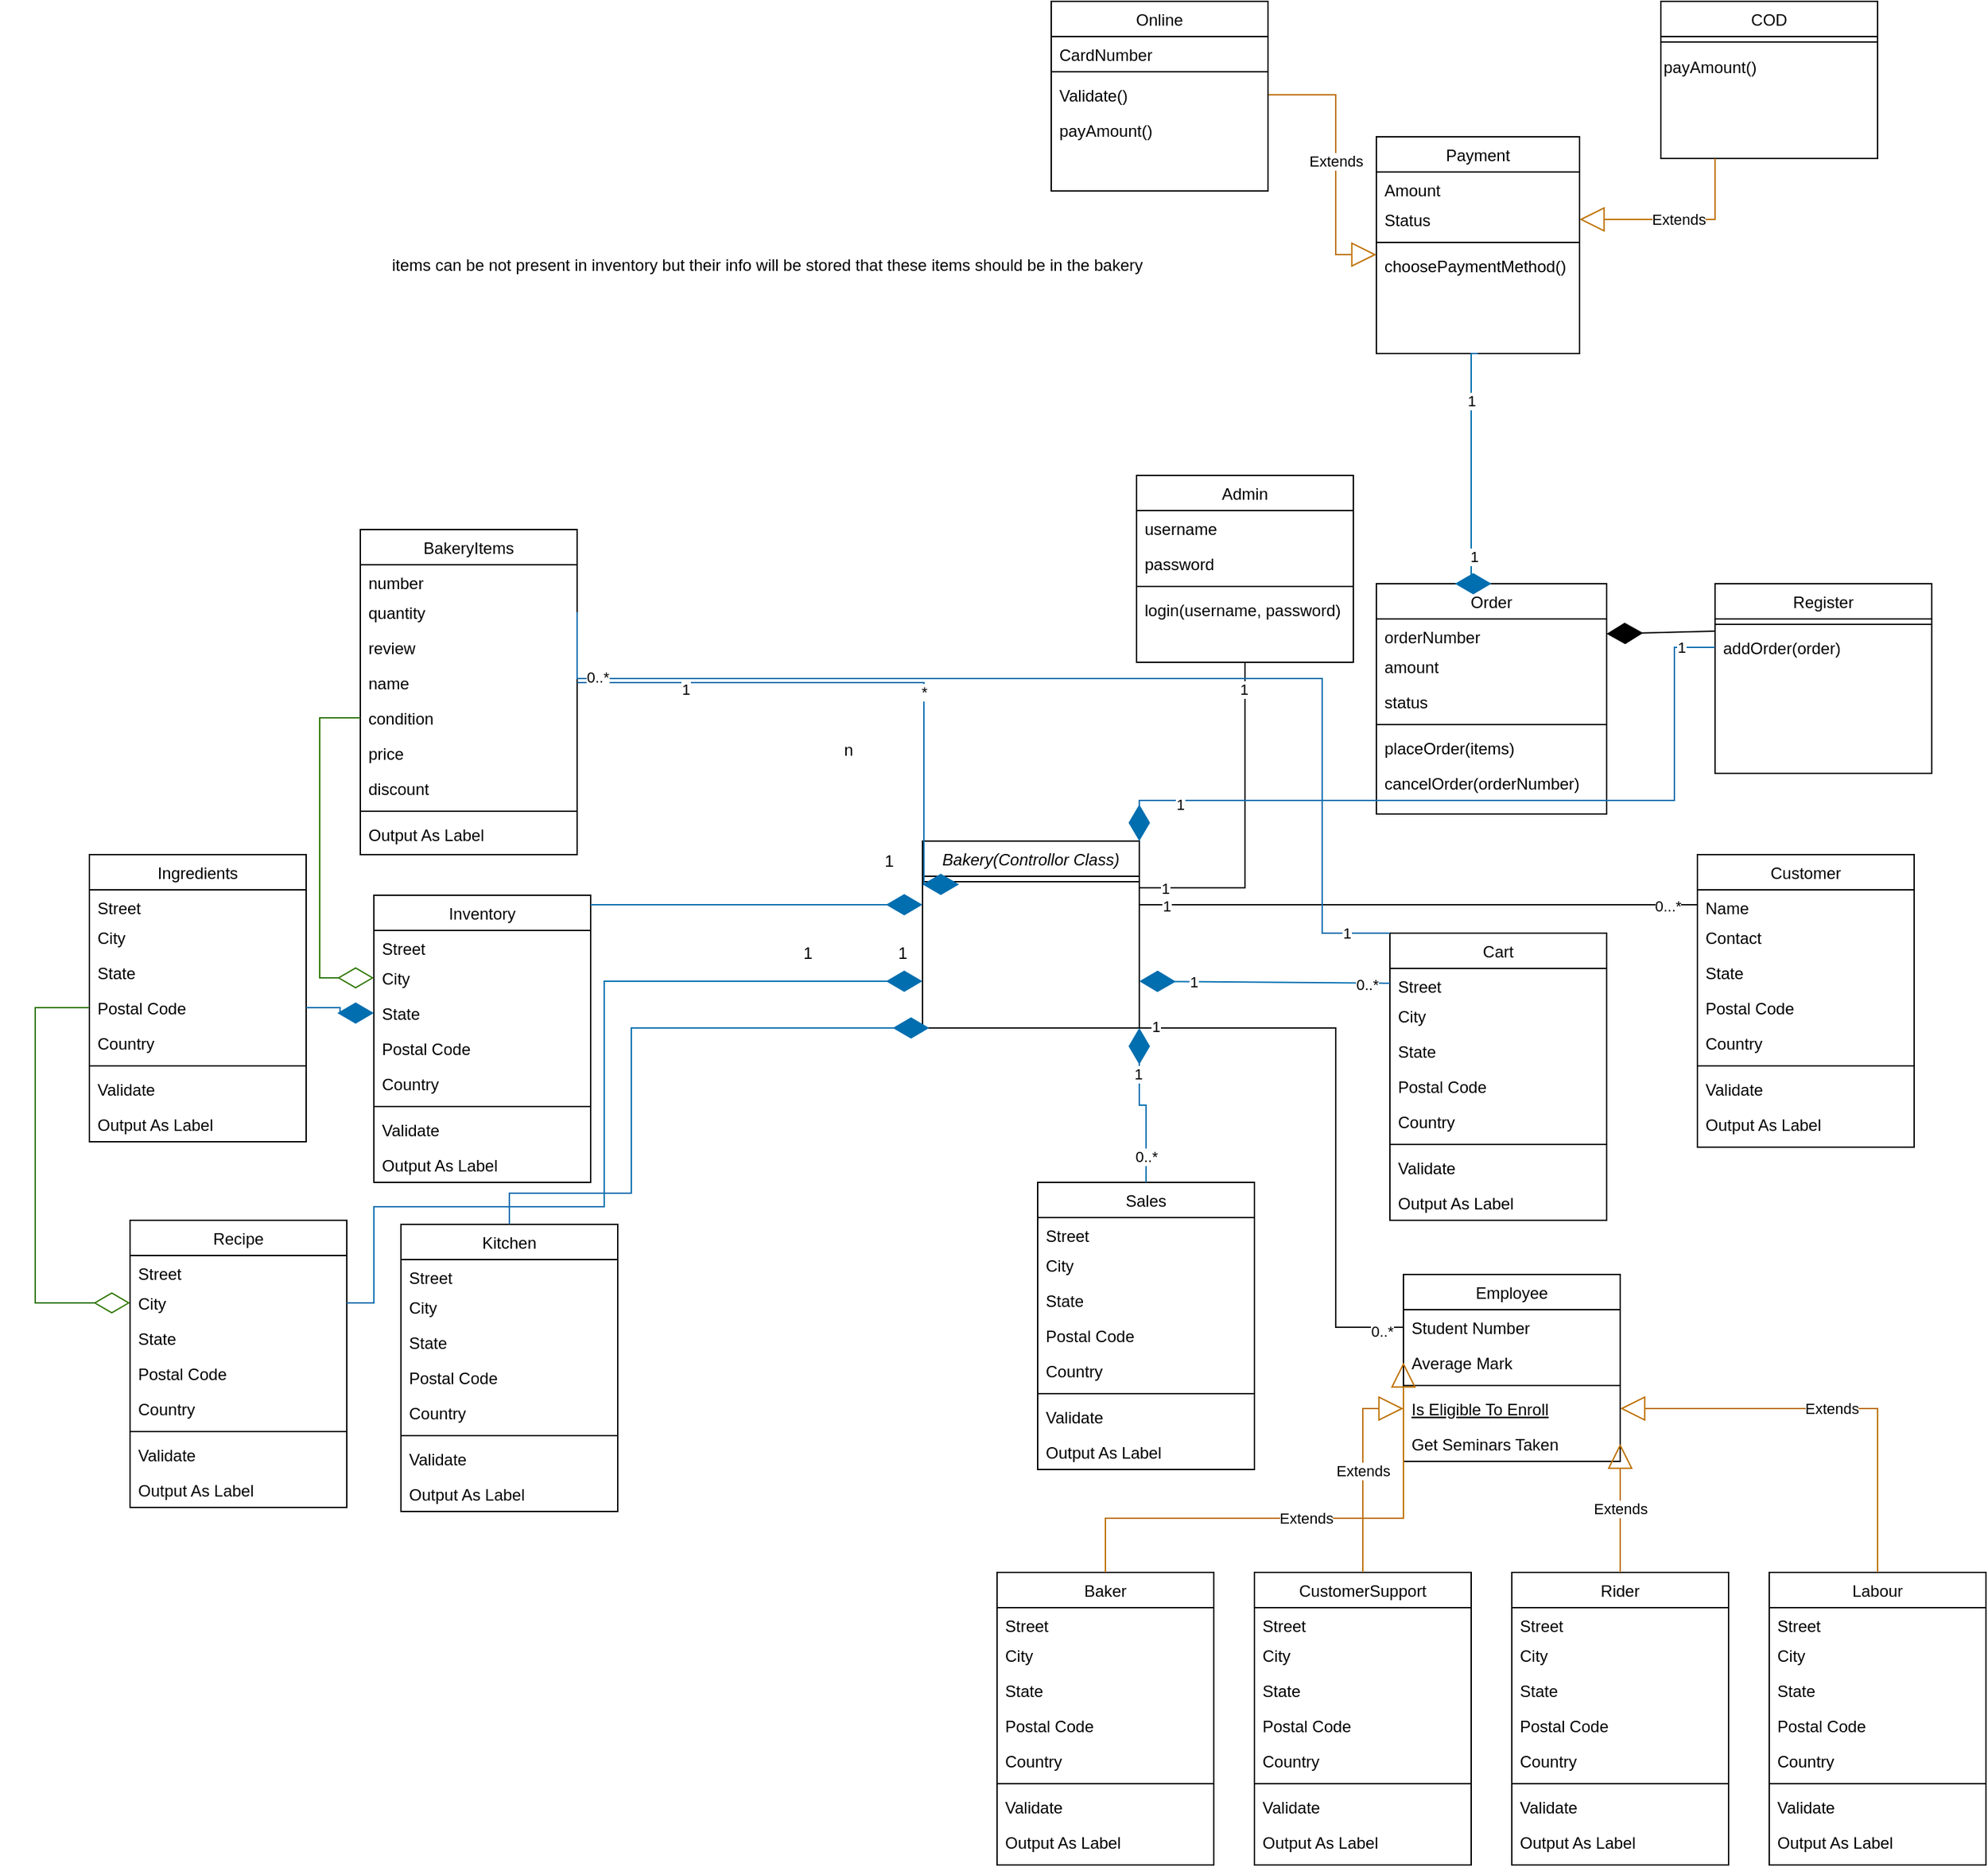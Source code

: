<mxfile version="22.1.2" type="device">
  <diagram id="C5RBs43oDa-KdzZeNtuy" name="Page-1">
    <mxGraphModel dx="1982" dy="1790" grid="1" gridSize="10" guides="1" tooltips="1" connect="1" arrows="1" fold="1" page="1" pageScale="1" pageWidth="827" pageHeight="1169" background="none" math="0" shadow="0">
      <root>
        <mxCell id="WIyWlLk6GJQsqaUBKTNV-0" />
        <mxCell id="WIyWlLk6GJQsqaUBKTNV-1" parent="WIyWlLk6GJQsqaUBKTNV-0" />
        <mxCell id="zkfFHV4jXpPFQw0GAbJ--0" value="Bakery(Controllor Class)" style="swimlane;fontStyle=2;align=center;verticalAlign=top;childLayout=stackLayout;horizontal=1;startSize=26;horizontalStack=0;resizeParent=1;resizeLast=0;collapsible=1;marginBottom=0;rounded=0;shadow=0;strokeWidth=1;" parent="WIyWlLk6GJQsqaUBKTNV-1" vertex="1">
          <mxGeometry x="255" y="80" width="160" height="138" as="geometry">
            <mxRectangle x="230" y="140" width="160" height="26" as="alternateBounds" />
          </mxGeometry>
        </mxCell>
        <mxCell id="zkfFHV4jXpPFQw0GAbJ--4" value="" style="line;html=1;strokeWidth=1;align=left;verticalAlign=middle;spacingTop=-1;spacingLeft=3;spacingRight=3;rotatable=0;labelPosition=right;points=[];portConstraint=eastwest;" parent="zkfFHV4jXpPFQw0GAbJ--0" vertex="1">
          <mxGeometry y="26" width="160" height="8" as="geometry" />
        </mxCell>
        <mxCell id="zkfFHV4jXpPFQw0GAbJ--6" value="Admin" style="swimlane;fontStyle=0;align=center;verticalAlign=top;childLayout=stackLayout;horizontal=1;startSize=26;horizontalStack=0;resizeParent=1;resizeLast=0;collapsible=1;marginBottom=0;rounded=0;shadow=0;strokeWidth=1;" parent="WIyWlLk6GJQsqaUBKTNV-1" vertex="1">
          <mxGeometry x="413" y="-190" width="160" height="138" as="geometry">
            <mxRectangle x="130" y="380" width="160" height="26" as="alternateBounds" />
          </mxGeometry>
        </mxCell>
        <mxCell id="zkfFHV4jXpPFQw0GAbJ--7" value="username" style="text;align=left;verticalAlign=top;spacingLeft=4;spacingRight=4;overflow=hidden;rotatable=0;points=[[0,0.5],[1,0.5]];portConstraint=eastwest;" parent="zkfFHV4jXpPFQw0GAbJ--6" vertex="1">
          <mxGeometry y="26" width="160" height="26" as="geometry" />
        </mxCell>
        <mxCell id="zkfFHV4jXpPFQw0GAbJ--8" value="password" style="text;align=left;verticalAlign=top;spacingLeft=4;spacingRight=4;overflow=hidden;rotatable=0;points=[[0,0.5],[1,0.5]];portConstraint=eastwest;rounded=0;shadow=0;html=0;" parent="zkfFHV4jXpPFQw0GAbJ--6" vertex="1">
          <mxGeometry y="52" width="160" height="26" as="geometry" />
        </mxCell>
        <mxCell id="zkfFHV4jXpPFQw0GAbJ--9" value="" style="line;html=1;strokeWidth=1;align=left;verticalAlign=middle;spacingTop=-1;spacingLeft=3;spacingRight=3;rotatable=0;labelPosition=right;points=[];portConstraint=eastwest;" parent="zkfFHV4jXpPFQw0GAbJ--6" vertex="1">
          <mxGeometry y="78" width="160" height="8" as="geometry" />
        </mxCell>
        <mxCell id="zkfFHV4jXpPFQw0GAbJ--10" value="login(username, password)" style="text;align=left;verticalAlign=top;spacingLeft=4;spacingRight=4;overflow=hidden;rotatable=0;points=[[0,0.5],[1,0.5]];portConstraint=eastwest;fontStyle=0" parent="zkfFHV4jXpPFQw0GAbJ--6" vertex="1">
          <mxGeometry y="86" width="160" height="26" as="geometry" />
        </mxCell>
        <mxCell id="zkfFHV4jXpPFQw0GAbJ--17" value="Customer" style="swimlane;fontStyle=0;align=center;verticalAlign=top;childLayout=stackLayout;horizontal=1;startSize=26;horizontalStack=0;resizeParent=1;resizeLast=0;collapsible=1;marginBottom=0;rounded=0;shadow=0;strokeWidth=1;" parent="WIyWlLk6GJQsqaUBKTNV-1" vertex="1">
          <mxGeometry x="827" y="90" width="160" height="216" as="geometry">
            <mxRectangle x="550" y="140" width="160" height="26" as="alternateBounds" />
          </mxGeometry>
        </mxCell>
        <mxCell id="zkfFHV4jXpPFQw0GAbJ--18" value="Name" style="text;align=left;verticalAlign=top;spacingLeft=4;spacingRight=4;overflow=hidden;rotatable=0;points=[[0,0.5],[1,0.5]];portConstraint=eastwest;" parent="zkfFHV4jXpPFQw0GAbJ--17" vertex="1">
          <mxGeometry y="26" width="160" height="22" as="geometry" />
        </mxCell>
        <mxCell id="zkfFHV4jXpPFQw0GAbJ--19" value="Contact" style="text;align=left;verticalAlign=top;spacingLeft=4;spacingRight=4;overflow=hidden;rotatable=0;points=[[0,0.5],[1,0.5]];portConstraint=eastwest;rounded=0;shadow=0;html=0;" parent="zkfFHV4jXpPFQw0GAbJ--17" vertex="1">
          <mxGeometry y="48" width="160" height="26" as="geometry" />
        </mxCell>
        <mxCell id="zkfFHV4jXpPFQw0GAbJ--20" value="State" style="text;align=left;verticalAlign=top;spacingLeft=4;spacingRight=4;overflow=hidden;rotatable=0;points=[[0,0.5],[1,0.5]];portConstraint=eastwest;rounded=0;shadow=0;html=0;" parent="zkfFHV4jXpPFQw0GAbJ--17" vertex="1">
          <mxGeometry y="74" width="160" height="26" as="geometry" />
        </mxCell>
        <mxCell id="zkfFHV4jXpPFQw0GAbJ--21" value="Postal Code" style="text;align=left;verticalAlign=top;spacingLeft=4;spacingRight=4;overflow=hidden;rotatable=0;points=[[0,0.5],[1,0.5]];portConstraint=eastwest;rounded=0;shadow=0;html=0;" parent="zkfFHV4jXpPFQw0GAbJ--17" vertex="1">
          <mxGeometry y="100" width="160" height="26" as="geometry" />
        </mxCell>
        <mxCell id="zkfFHV4jXpPFQw0GAbJ--22" value="Country" style="text;align=left;verticalAlign=top;spacingLeft=4;spacingRight=4;overflow=hidden;rotatable=0;points=[[0,0.5],[1,0.5]];portConstraint=eastwest;rounded=0;shadow=0;html=0;" parent="zkfFHV4jXpPFQw0GAbJ--17" vertex="1">
          <mxGeometry y="126" width="160" height="26" as="geometry" />
        </mxCell>
        <mxCell id="zkfFHV4jXpPFQw0GAbJ--23" value="" style="line;html=1;strokeWidth=1;align=left;verticalAlign=middle;spacingTop=-1;spacingLeft=3;spacingRight=3;rotatable=0;labelPosition=right;points=[];portConstraint=eastwest;" parent="zkfFHV4jXpPFQw0GAbJ--17" vertex="1">
          <mxGeometry y="152" width="160" height="8" as="geometry" />
        </mxCell>
        <mxCell id="zkfFHV4jXpPFQw0GAbJ--24" value="Validate" style="text;align=left;verticalAlign=top;spacingLeft=4;spacingRight=4;overflow=hidden;rotatable=0;points=[[0,0.5],[1,0.5]];portConstraint=eastwest;" parent="zkfFHV4jXpPFQw0GAbJ--17" vertex="1">
          <mxGeometry y="160" width="160" height="26" as="geometry" />
        </mxCell>
        <mxCell id="zkfFHV4jXpPFQw0GAbJ--25" value="Output As Label" style="text;align=left;verticalAlign=top;spacingLeft=4;spacingRight=4;overflow=hidden;rotatable=0;points=[[0,0.5],[1,0.5]];portConstraint=eastwest;" parent="zkfFHV4jXpPFQw0GAbJ--17" vertex="1">
          <mxGeometry y="186" width="160" height="26" as="geometry" />
        </mxCell>
        <mxCell id="kFfvKU7xWy5KH7vrhpyQ-9" value="Inventory" style="swimlane;fontStyle=0;align=center;verticalAlign=top;childLayout=stackLayout;horizontal=1;startSize=26;horizontalStack=0;resizeParent=1;resizeLast=0;collapsible=1;marginBottom=0;rounded=0;shadow=0;strokeWidth=1;" parent="WIyWlLk6GJQsqaUBKTNV-1" vertex="1">
          <mxGeometry x="-150" y="120" width="160" height="212" as="geometry">
            <mxRectangle x="550" y="140" width="160" height="26" as="alternateBounds" />
          </mxGeometry>
        </mxCell>
        <mxCell id="kFfvKU7xWy5KH7vrhpyQ-10" value="Street" style="text;align=left;verticalAlign=top;spacingLeft=4;spacingRight=4;overflow=hidden;rotatable=0;points=[[0,0.5],[1,0.5]];portConstraint=eastwest;" parent="kFfvKU7xWy5KH7vrhpyQ-9" vertex="1">
          <mxGeometry y="26" width="160" height="22" as="geometry" />
        </mxCell>
        <mxCell id="kFfvKU7xWy5KH7vrhpyQ-11" value="City" style="text;align=left;verticalAlign=top;spacingLeft=4;spacingRight=4;overflow=hidden;rotatable=0;points=[[0,0.5],[1,0.5]];portConstraint=eastwest;rounded=0;shadow=0;html=0;" parent="kFfvKU7xWy5KH7vrhpyQ-9" vertex="1">
          <mxGeometry y="48" width="160" height="26" as="geometry" />
        </mxCell>
        <mxCell id="kFfvKU7xWy5KH7vrhpyQ-12" value="State" style="text;align=left;verticalAlign=top;spacingLeft=4;spacingRight=4;overflow=hidden;rotatable=0;points=[[0,0.5],[1,0.5]];portConstraint=eastwest;rounded=0;shadow=0;html=0;" parent="kFfvKU7xWy5KH7vrhpyQ-9" vertex="1">
          <mxGeometry y="74" width="160" height="26" as="geometry" />
        </mxCell>
        <mxCell id="kFfvKU7xWy5KH7vrhpyQ-13" value="Postal Code" style="text;align=left;verticalAlign=top;spacingLeft=4;spacingRight=4;overflow=hidden;rotatable=0;points=[[0,0.5],[1,0.5]];portConstraint=eastwest;rounded=0;shadow=0;html=0;" parent="kFfvKU7xWy5KH7vrhpyQ-9" vertex="1">
          <mxGeometry y="100" width="160" height="26" as="geometry" />
        </mxCell>
        <mxCell id="kFfvKU7xWy5KH7vrhpyQ-14" value="Country" style="text;align=left;verticalAlign=top;spacingLeft=4;spacingRight=4;overflow=hidden;rotatable=0;points=[[0,0.5],[1,0.5]];portConstraint=eastwest;rounded=0;shadow=0;html=0;" parent="kFfvKU7xWy5KH7vrhpyQ-9" vertex="1">
          <mxGeometry y="126" width="160" height="26" as="geometry" />
        </mxCell>
        <mxCell id="kFfvKU7xWy5KH7vrhpyQ-15" value="" style="line;html=1;strokeWidth=1;align=left;verticalAlign=middle;spacingTop=-1;spacingLeft=3;spacingRight=3;rotatable=0;labelPosition=right;points=[];portConstraint=eastwest;" parent="kFfvKU7xWy5KH7vrhpyQ-9" vertex="1">
          <mxGeometry y="152" width="160" height="8" as="geometry" />
        </mxCell>
        <mxCell id="kFfvKU7xWy5KH7vrhpyQ-16" value="Validate" style="text;align=left;verticalAlign=top;spacingLeft=4;spacingRight=4;overflow=hidden;rotatable=0;points=[[0,0.5],[1,0.5]];portConstraint=eastwest;" parent="kFfvKU7xWy5KH7vrhpyQ-9" vertex="1">
          <mxGeometry y="160" width="160" height="26" as="geometry" />
        </mxCell>
        <mxCell id="kFfvKU7xWy5KH7vrhpyQ-17" value="Output As Label" style="text;align=left;verticalAlign=top;spacingLeft=4;spacingRight=4;overflow=hidden;rotatable=0;points=[[0,0.5],[1,0.5]];portConstraint=eastwest;" parent="kFfvKU7xWy5KH7vrhpyQ-9" vertex="1">
          <mxGeometry y="186" width="160" height="26" as="geometry" />
        </mxCell>
        <mxCell id="kFfvKU7xWy5KH7vrhpyQ-18" value="Cart&#xa;" style="swimlane;fontStyle=0;align=center;verticalAlign=top;childLayout=stackLayout;horizontal=1;startSize=26;horizontalStack=0;resizeParent=1;resizeLast=0;collapsible=1;marginBottom=0;rounded=0;shadow=0;strokeWidth=1;" parent="WIyWlLk6GJQsqaUBKTNV-1" vertex="1">
          <mxGeometry x="600" y="148" width="160" height="212" as="geometry">
            <mxRectangle x="550" y="140" width="160" height="26" as="alternateBounds" />
          </mxGeometry>
        </mxCell>
        <mxCell id="kFfvKU7xWy5KH7vrhpyQ-19" value="Street" style="text;align=left;verticalAlign=top;spacingLeft=4;spacingRight=4;overflow=hidden;rotatable=0;points=[[0,0.5],[1,0.5]];portConstraint=eastwest;" parent="kFfvKU7xWy5KH7vrhpyQ-18" vertex="1">
          <mxGeometry y="26" width="160" height="22" as="geometry" />
        </mxCell>
        <mxCell id="kFfvKU7xWy5KH7vrhpyQ-20" value="City" style="text;align=left;verticalAlign=top;spacingLeft=4;spacingRight=4;overflow=hidden;rotatable=0;points=[[0,0.5],[1,0.5]];portConstraint=eastwest;rounded=0;shadow=0;html=0;" parent="kFfvKU7xWy5KH7vrhpyQ-18" vertex="1">
          <mxGeometry y="48" width="160" height="26" as="geometry" />
        </mxCell>
        <mxCell id="kFfvKU7xWy5KH7vrhpyQ-21" value="State" style="text;align=left;verticalAlign=top;spacingLeft=4;spacingRight=4;overflow=hidden;rotatable=0;points=[[0,0.5],[1,0.5]];portConstraint=eastwest;rounded=0;shadow=0;html=0;" parent="kFfvKU7xWy5KH7vrhpyQ-18" vertex="1">
          <mxGeometry y="74" width="160" height="26" as="geometry" />
        </mxCell>
        <mxCell id="kFfvKU7xWy5KH7vrhpyQ-22" value="Postal Code" style="text;align=left;verticalAlign=top;spacingLeft=4;spacingRight=4;overflow=hidden;rotatable=0;points=[[0,0.5],[1,0.5]];portConstraint=eastwest;rounded=0;shadow=0;html=0;" parent="kFfvKU7xWy5KH7vrhpyQ-18" vertex="1">
          <mxGeometry y="100" width="160" height="26" as="geometry" />
        </mxCell>
        <mxCell id="kFfvKU7xWy5KH7vrhpyQ-23" value="Country" style="text;align=left;verticalAlign=top;spacingLeft=4;spacingRight=4;overflow=hidden;rotatable=0;points=[[0,0.5],[1,0.5]];portConstraint=eastwest;rounded=0;shadow=0;html=0;" parent="kFfvKU7xWy5KH7vrhpyQ-18" vertex="1">
          <mxGeometry y="126" width="160" height="26" as="geometry" />
        </mxCell>
        <mxCell id="kFfvKU7xWy5KH7vrhpyQ-24" value="" style="line;html=1;strokeWidth=1;align=left;verticalAlign=middle;spacingTop=-1;spacingLeft=3;spacingRight=3;rotatable=0;labelPosition=right;points=[];portConstraint=eastwest;" parent="kFfvKU7xWy5KH7vrhpyQ-18" vertex="1">
          <mxGeometry y="152" width="160" height="8" as="geometry" />
        </mxCell>
        <mxCell id="kFfvKU7xWy5KH7vrhpyQ-25" value="Validate" style="text;align=left;verticalAlign=top;spacingLeft=4;spacingRight=4;overflow=hidden;rotatable=0;points=[[0,0.5],[1,0.5]];portConstraint=eastwest;" parent="kFfvKU7xWy5KH7vrhpyQ-18" vertex="1">
          <mxGeometry y="160" width="160" height="26" as="geometry" />
        </mxCell>
        <mxCell id="kFfvKU7xWy5KH7vrhpyQ-26" value="Output As Label" style="text;align=left;verticalAlign=top;spacingLeft=4;spacingRight=4;overflow=hidden;rotatable=0;points=[[0,0.5],[1,0.5]];portConstraint=eastwest;" parent="kFfvKU7xWy5KH7vrhpyQ-18" vertex="1">
          <mxGeometry y="186" width="160" height="26" as="geometry" />
        </mxCell>
        <mxCell id="kFfvKU7xWy5KH7vrhpyQ-27" value="Payment" style="swimlane;fontStyle=0;align=center;verticalAlign=top;childLayout=stackLayout;horizontal=1;startSize=26;horizontalStack=0;resizeParent=1;resizeLast=0;collapsible=1;marginBottom=0;rounded=0;shadow=0;strokeWidth=1;" parent="WIyWlLk6GJQsqaUBKTNV-1" vertex="1">
          <mxGeometry x="590" y="-440" width="150" height="160" as="geometry">
            <mxRectangle x="550" y="140" width="160" height="26" as="alternateBounds" />
          </mxGeometry>
        </mxCell>
        <mxCell id="kFfvKU7xWy5KH7vrhpyQ-28" value="Amount" style="text;align=left;verticalAlign=top;spacingLeft=4;spacingRight=4;overflow=hidden;rotatable=0;points=[[0,0.5],[1,0.5]];portConstraint=eastwest;" parent="kFfvKU7xWy5KH7vrhpyQ-27" vertex="1">
          <mxGeometry y="26" width="150" height="22" as="geometry" />
        </mxCell>
        <mxCell id="kFfvKU7xWy5KH7vrhpyQ-29" value="Status" style="text;align=left;verticalAlign=top;spacingLeft=4;spacingRight=4;overflow=hidden;rotatable=0;points=[[0,0.5],[1,0.5]];portConstraint=eastwest;rounded=0;shadow=0;html=0;" parent="kFfvKU7xWy5KH7vrhpyQ-27" vertex="1">
          <mxGeometry y="48" width="150" height="26" as="geometry" />
        </mxCell>
        <mxCell id="kFfvKU7xWy5KH7vrhpyQ-33" value="" style="line;html=1;strokeWidth=1;align=left;verticalAlign=middle;spacingTop=-1;spacingLeft=3;spacingRight=3;rotatable=0;labelPosition=right;points=[];portConstraint=eastwest;" parent="kFfvKU7xWy5KH7vrhpyQ-27" vertex="1">
          <mxGeometry y="74" width="150" height="8" as="geometry" />
        </mxCell>
        <mxCell id="kFfvKU7xWy5KH7vrhpyQ-35" value="choosePaymentMethod()" style="text;align=left;verticalAlign=top;spacingLeft=4;spacingRight=4;overflow=hidden;rotatable=0;points=[[0,0.5],[1,0.5]];portConstraint=eastwest;" parent="kFfvKU7xWy5KH7vrhpyQ-27" vertex="1">
          <mxGeometry y="82" width="150" height="26" as="geometry" />
        </mxCell>
        <mxCell id="kFfvKU7xWy5KH7vrhpyQ-36" value="Order" style="swimlane;fontStyle=0;align=center;verticalAlign=top;childLayout=stackLayout;horizontal=1;startSize=26;horizontalStack=0;resizeParent=1;resizeLast=0;collapsible=1;marginBottom=0;rounded=0;shadow=0;strokeWidth=1;" parent="WIyWlLk6GJQsqaUBKTNV-1" vertex="1">
          <mxGeometry x="590" y="-110" width="170" height="170" as="geometry">
            <mxRectangle x="550" y="140" width="160" height="26" as="alternateBounds" />
          </mxGeometry>
        </mxCell>
        <mxCell id="kFfvKU7xWy5KH7vrhpyQ-37" value="orderNumber" style="text;align=left;verticalAlign=top;spacingLeft=4;spacingRight=4;overflow=hidden;rotatable=0;points=[[0,0.5],[1,0.5]];portConstraint=eastwest;" parent="kFfvKU7xWy5KH7vrhpyQ-36" vertex="1">
          <mxGeometry y="26" width="170" height="22" as="geometry" />
        </mxCell>
        <mxCell id="kFfvKU7xWy5KH7vrhpyQ-38" value="amount" style="text;align=left;verticalAlign=top;spacingLeft=4;spacingRight=4;overflow=hidden;rotatable=0;points=[[0,0.5],[1,0.5]];portConstraint=eastwest;rounded=0;shadow=0;html=0;" parent="kFfvKU7xWy5KH7vrhpyQ-36" vertex="1">
          <mxGeometry y="48" width="170" height="26" as="geometry" />
        </mxCell>
        <mxCell id="kFfvKU7xWy5KH7vrhpyQ-206" value="status" style="text;align=left;verticalAlign=top;spacingLeft=4;spacingRight=4;overflow=hidden;rotatable=0;points=[[0,0.5],[1,0.5]];portConstraint=eastwest;rounded=0;shadow=0;html=0;" parent="kFfvKU7xWy5KH7vrhpyQ-36" vertex="1">
          <mxGeometry y="74" width="170" height="26" as="geometry" />
        </mxCell>
        <mxCell id="kFfvKU7xWy5KH7vrhpyQ-42" value="" style="line;html=1;strokeWidth=1;align=left;verticalAlign=middle;spacingTop=-1;spacingLeft=3;spacingRight=3;rotatable=0;labelPosition=right;points=[];portConstraint=eastwest;" parent="kFfvKU7xWy5KH7vrhpyQ-36" vertex="1">
          <mxGeometry y="100" width="170" height="8" as="geometry" />
        </mxCell>
        <mxCell id="kFfvKU7xWy5KH7vrhpyQ-43" value="placeOrder(items)" style="text;align=left;verticalAlign=top;spacingLeft=4;spacingRight=4;overflow=hidden;rotatable=0;points=[[0,0.5],[1,0.5]];portConstraint=eastwest;" parent="kFfvKU7xWy5KH7vrhpyQ-36" vertex="1">
          <mxGeometry y="108" width="170" height="26" as="geometry" />
        </mxCell>
        <mxCell id="kFfvKU7xWy5KH7vrhpyQ-207" value="cancelOrder(orderNumber)" style="text;align=left;verticalAlign=top;spacingLeft=4;spacingRight=4;overflow=hidden;rotatable=0;points=[[0,0.5],[1,0.5]];portConstraint=eastwest;" parent="kFfvKU7xWy5KH7vrhpyQ-36" vertex="1">
          <mxGeometry y="134" width="170" height="26" as="geometry" />
        </mxCell>
        <mxCell id="kFfvKU7xWy5KH7vrhpyQ-46" value="" style="endArrow=diamondThin;endFill=1;endSize=24;html=1;rounded=0;entryX=0;entryY=0.5;entryDx=0;entryDy=0;fillColor=#1ba1e2;strokeColor=#006EAF;edgeStyle=orthogonalEdgeStyle;" parent="WIyWlLk6GJQsqaUBKTNV-1" edge="1">
          <mxGeometry width="160" relative="1" as="geometry">
            <mxPoint x="10" y="127" as="sourcePoint" />
            <mxPoint x="255" y="127" as="targetPoint" />
            <Array as="points">
              <mxPoint x="10" y="127" />
            </Array>
          </mxGeometry>
        </mxCell>
        <mxCell id="kFfvKU7xWy5KH7vrhpyQ-47" value="1" style="text;html=1;align=center;verticalAlign=middle;resizable=0;points=[];autosize=1;strokeColor=none;fillColor=none;" parent="WIyWlLk6GJQsqaUBKTNV-1" vertex="1">
          <mxGeometry x="225" y="148" width="30" height="30" as="geometry" />
        </mxCell>
        <mxCell id="kFfvKU7xWy5KH7vrhpyQ-48" value="1" style="text;html=1;align=center;verticalAlign=middle;resizable=0;points=[];autosize=1;strokeColor=none;fillColor=none;" parent="WIyWlLk6GJQsqaUBKTNV-1" vertex="1">
          <mxGeometry x="155" y="148" width="30" height="30" as="geometry" />
        </mxCell>
        <mxCell id="kFfvKU7xWy5KH7vrhpyQ-49" value="" style="text;strokeColor=none;fillColor=none;align=left;verticalAlign=middle;spacingTop=-1;spacingLeft=4;spacingRight=4;rotatable=0;labelPosition=right;points=[];portConstraint=eastwest;" parent="WIyWlLk6GJQsqaUBKTNV-1" vertex="1">
          <mxGeometry x="-170" y="226" width="20" height="14" as="geometry" />
        </mxCell>
        <mxCell id="kFfvKU7xWy5KH7vrhpyQ-52" value="1" style="text;html=1;align=center;verticalAlign=middle;resizable=0;points=[];autosize=1;strokeColor=none;fillColor=none;" parent="WIyWlLk6GJQsqaUBKTNV-1" vertex="1">
          <mxGeometry x="215" y="80" width="30" height="30" as="geometry" />
        </mxCell>
        <mxCell id="kFfvKU7xWy5KH7vrhpyQ-55" value="BakeryItems&#xa;" style="swimlane;fontStyle=0;align=center;verticalAlign=top;childLayout=stackLayout;horizontal=1;startSize=26;horizontalStack=0;resizeParent=1;resizeLast=0;collapsible=1;marginBottom=0;rounded=0;shadow=0;strokeWidth=1;" parent="WIyWlLk6GJQsqaUBKTNV-1" vertex="1">
          <mxGeometry x="-160" y="-150" width="160" height="240" as="geometry">
            <mxRectangle x="550" y="140" width="160" height="26" as="alternateBounds" />
          </mxGeometry>
        </mxCell>
        <mxCell id="kFfvKU7xWy5KH7vrhpyQ-56" value="number&#xa;" style="text;align=left;verticalAlign=top;spacingLeft=4;spacingRight=4;overflow=hidden;rotatable=0;points=[[0,0.5],[1,0.5]];portConstraint=eastwest;" parent="kFfvKU7xWy5KH7vrhpyQ-55" vertex="1">
          <mxGeometry y="26" width="160" height="22" as="geometry" />
        </mxCell>
        <mxCell id="kFfvKU7xWy5KH7vrhpyQ-57" value="quantity" style="text;align=left;verticalAlign=top;spacingLeft=4;spacingRight=4;overflow=hidden;rotatable=0;points=[[0,0.5],[1,0.5]];portConstraint=eastwest;rounded=0;shadow=0;html=0;" parent="kFfvKU7xWy5KH7vrhpyQ-55" vertex="1">
          <mxGeometry y="48" width="160" height="26" as="geometry" />
        </mxCell>
        <mxCell id="kFfvKU7xWy5KH7vrhpyQ-58" value="review" style="text;align=left;verticalAlign=top;spacingLeft=4;spacingRight=4;overflow=hidden;rotatable=0;points=[[0,0.5],[1,0.5]];portConstraint=eastwest;rounded=0;shadow=0;html=0;" parent="kFfvKU7xWy5KH7vrhpyQ-55" vertex="1">
          <mxGeometry y="74" width="160" height="26" as="geometry" />
        </mxCell>
        <mxCell id="kFfvKU7xWy5KH7vrhpyQ-59" value="name" style="text;align=left;verticalAlign=top;spacingLeft=4;spacingRight=4;overflow=hidden;rotatable=0;points=[[0,0.5],[1,0.5]];portConstraint=eastwest;rounded=0;shadow=0;html=0;" parent="kFfvKU7xWy5KH7vrhpyQ-55" vertex="1">
          <mxGeometry y="100" width="160" height="26" as="geometry" />
        </mxCell>
        <mxCell id="kFfvKU7xWy5KH7vrhpyQ-60" value="condition" style="text;align=left;verticalAlign=top;spacingLeft=4;spacingRight=4;overflow=hidden;rotatable=0;points=[[0,0.5],[1,0.5]];portConstraint=eastwest;rounded=0;shadow=0;html=0;" parent="kFfvKU7xWy5KH7vrhpyQ-55" vertex="1">
          <mxGeometry y="126" width="160" height="26" as="geometry" />
        </mxCell>
        <mxCell id="kFfvKU7xWy5KH7vrhpyQ-62" value="price" style="text;align=left;verticalAlign=top;spacingLeft=4;spacingRight=4;overflow=hidden;rotatable=0;points=[[0,0.5],[1,0.5]];portConstraint=eastwest;" parent="kFfvKU7xWy5KH7vrhpyQ-55" vertex="1">
          <mxGeometry y="152" width="160" height="26" as="geometry" />
        </mxCell>
        <mxCell id="kFfvKU7xWy5KH7vrhpyQ-222" value="discount" style="text;align=left;verticalAlign=top;spacingLeft=4;spacingRight=4;overflow=hidden;rotatable=0;points=[[0,0.5],[1,0.5]];portConstraint=eastwest;" parent="kFfvKU7xWy5KH7vrhpyQ-55" vertex="1">
          <mxGeometry y="178" width="160" height="26" as="geometry" />
        </mxCell>
        <mxCell id="kFfvKU7xWy5KH7vrhpyQ-61" value="" style="line;html=1;strokeWidth=1;align=left;verticalAlign=middle;spacingTop=-1;spacingLeft=3;spacingRight=3;rotatable=0;labelPosition=right;points=[];portConstraint=eastwest;" parent="kFfvKU7xWy5KH7vrhpyQ-55" vertex="1">
          <mxGeometry y="204" width="160" height="8" as="geometry" />
        </mxCell>
        <mxCell id="kFfvKU7xWy5KH7vrhpyQ-63" value="Output As Label" style="text;align=left;verticalAlign=top;spacingLeft=4;spacingRight=4;overflow=hidden;rotatable=0;points=[[0,0.5],[1,0.5]];portConstraint=eastwest;" parent="kFfvKU7xWy5KH7vrhpyQ-55" vertex="1">
          <mxGeometry y="212" width="160" height="26" as="geometry" />
        </mxCell>
        <mxCell id="kFfvKU7xWy5KH7vrhpyQ-64" value="" style="endArrow=diamondThin;endFill=1;endSize=24;html=1;rounded=0;exitX=1;exitY=0.5;exitDx=0;exitDy=0;fillColor=#1ba1e2;strokeColor=#006EAF;edgeStyle=orthogonalEdgeStyle;" parent="WIyWlLk6GJQsqaUBKTNV-1" source="kFfvKU7xWy5KH7vrhpyQ-59" edge="1">
          <mxGeometry width="160" relative="1" as="geometry">
            <mxPoint x="170" y="20" as="sourcePoint" />
            <mxPoint x="255" y="112" as="targetPoint" />
            <Array as="points">
              <mxPoint x="256" y="-37" />
            </Array>
          </mxGeometry>
        </mxCell>
        <mxCell id="kFfvKU7xWy5KH7vrhpyQ-65" value="*" style="edgeLabel;html=1;align=center;verticalAlign=middle;resizable=0;points=[];" parent="kFfvKU7xWy5KH7vrhpyQ-64" vertex="1" connectable="0">
          <mxGeometry x="0.292" relative="1" as="geometry">
            <mxPoint as="offset" />
          </mxGeometry>
        </mxCell>
        <mxCell id="kFfvKU7xWy5KH7vrhpyQ-66" value="1" style="edgeLabel;html=1;align=center;verticalAlign=middle;resizable=0;points=[];" parent="kFfvKU7xWy5KH7vrhpyQ-64" vertex="1" connectable="0">
          <mxGeometry x="-0.609" y="-5" relative="1" as="geometry">
            <mxPoint as="offset" />
          </mxGeometry>
        </mxCell>
        <mxCell id="kFfvKU7xWy5KH7vrhpyQ-67" value="n" style="text;html=1;align=center;verticalAlign=middle;resizable=0;points=[];autosize=1;strokeColor=none;fillColor=none;" parent="WIyWlLk6GJQsqaUBKTNV-1" vertex="1">
          <mxGeometry x="185" y="-2" width="30" height="30" as="geometry" />
        </mxCell>
        <mxCell id="kFfvKU7xWy5KH7vrhpyQ-69" value="" style="endArrow=diamondThin;endFill=0;endSize=24;html=1;rounded=0;edgeStyle=orthogonalEdgeStyle;entryX=0;entryY=0.5;entryDx=0;entryDy=0;exitX=0;exitY=0.5;exitDx=0;exitDy=0;fillColor=#60a917;strokeColor=#2D7600;" parent="WIyWlLk6GJQsqaUBKTNV-1" source="kFfvKU7xWy5KH7vrhpyQ-60" target="kFfvKU7xWy5KH7vrhpyQ-11" edge="1">
          <mxGeometry width="160" relative="1" as="geometry">
            <mxPoint x="-20" y="-10" as="sourcePoint" />
            <mxPoint x="-150" y="-10" as="targetPoint" />
            <Array as="points">
              <mxPoint x="-190" y="-11" />
              <mxPoint x="-190" y="181" />
            </Array>
          </mxGeometry>
        </mxCell>
        <mxCell id="kFfvKU7xWy5KH7vrhpyQ-70" value="items can be not present in inventory but their info will be stored that these items should be in the bakery" style="text;html=1;align=center;verticalAlign=middle;resizable=0;points=[];autosize=1;strokeColor=none;fillColor=none;" parent="WIyWlLk6GJQsqaUBKTNV-1" vertex="1">
          <mxGeometry x="-150" y="-360" width="580" height="30" as="geometry" />
        </mxCell>
        <mxCell id="kFfvKU7xWy5KH7vrhpyQ-75" value="" style="endArrow=diamondThin;endFill=1;endSize=24;html=1;rounded=0;exitX=0;exitY=0.5;exitDx=0;exitDy=0;entryX=1;entryY=0.75;entryDx=0;entryDy=0;fillColor=#1ba1e2;strokeColor=#006EAF;" parent="WIyWlLk6GJQsqaUBKTNV-1" source="kFfvKU7xWy5KH7vrhpyQ-19" target="zkfFHV4jXpPFQw0GAbJ--0" edge="1">
          <mxGeometry width="160" relative="1" as="geometry">
            <mxPoint x="410" y="190" as="sourcePoint" />
            <mxPoint x="420" y="159" as="targetPoint" />
          </mxGeometry>
        </mxCell>
        <mxCell id="kFfvKU7xWy5KH7vrhpyQ-184" value="1" style="edgeLabel;html=1;align=center;verticalAlign=middle;resizable=0;points=[];" parent="kFfvKU7xWy5KH7vrhpyQ-75" vertex="1" connectable="0">
          <mxGeometry x="0.569" relative="1" as="geometry">
            <mxPoint as="offset" />
          </mxGeometry>
        </mxCell>
        <mxCell id="kFfvKU7xWy5KH7vrhpyQ-185" value="0..*" style="edgeLabel;html=1;align=center;verticalAlign=middle;resizable=0;points=[];" parent="kFfvKU7xWy5KH7vrhpyQ-75" vertex="1" connectable="0">
          <mxGeometry x="-0.81" y="1" relative="1" as="geometry">
            <mxPoint as="offset" />
          </mxGeometry>
        </mxCell>
        <mxCell id="kFfvKU7xWy5KH7vrhpyQ-76" value="Employee" style="swimlane;fontStyle=0;align=center;verticalAlign=top;childLayout=stackLayout;horizontal=1;startSize=26;horizontalStack=0;resizeParent=1;resizeLast=0;collapsible=1;marginBottom=0;rounded=0;shadow=0;strokeWidth=1;" parent="WIyWlLk6GJQsqaUBKTNV-1" vertex="1">
          <mxGeometry x="610" y="400" width="160" height="138" as="geometry">
            <mxRectangle x="130" y="380" width="160" height="26" as="alternateBounds" />
          </mxGeometry>
        </mxCell>
        <mxCell id="kFfvKU7xWy5KH7vrhpyQ-77" value="Student Number" style="text;align=left;verticalAlign=top;spacingLeft=4;spacingRight=4;overflow=hidden;rotatable=0;points=[[0,0.5],[1,0.5]];portConstraint=eastwest;" parent="kFfvKU7xWy5KH7vrhpyQ-76" vertex="1">
          <mxGeometry y="26" width="160" height="26" as="geometry" />
        </mxCell>
        <mxCell id="kFfvKU7xWy5KH7vrhpyQ-78" value="Average Mark" style="text;align=left;verticalAlign=top;spacingLeft=4;spacingRight=4;overflow=hidden;rotatable=0;points=[[0,0.5],[1,0.5]];portConstraint=eastwest;rounded=0;shadow=0;html=0;" parent="kFfvKU7xWy5KH7vrhpyQ-76" vertex="1">
          <mxGeometry y="52" width="160" height="26" as="geometry" />
        </mxCell>
        <mxCell id="kFfvKU7xWy5KH7vrhpyQ-79" value="" style="line;html=1;strokeWidth=1;align=left;verticalAlign=middle;spacingTop=-1;spacingLeft=3;spacingRight=3;rotatable=0;labelPosition=right;points=[];portConstraint=eastwest;" parent="kFfvKU7xWy5KH7vrhpyQ-76" vertex="1">
          <mxGeometry y="78" width="160" height="8" as="geometry" />
        </mxCell>
        <mxCell id="kFfvKU7xWy5KH7vrhpyQ-80" value="Is Eligible To Enroll" style="text;align=left;verticalAlign=top;spacingLeft=4;spacingRight=4;overflow=hidden;rotatable=0;points=[[0,0.5],[1,0.5]];portConstraint=eastwest;fontStyle=4" parent="kFfvKU7xWy5KH7vrhpyQ-76" vertex="1">
          <mxGeometry y="86" width="160" height="26" as="geometry" />
        </mxCell>
        <mxCell id="kFfvKU7xWy5KH7vrhpyQ-81" value="Get Seminars Taken" style="text;align=left;verticalAlign=top;spacingLeft=4;spacingRight=4;overflow=hidden;rotatable=0;points=[[0,0.5],[1,0.5]];portConstraint=eastwest;" parent="kFfvKU7xWy5KH7vrhpyQ-76" vertex="1">
          <mxGeometry y="112" width="160" height="26" as="geometry" />
        </mxCell>
        <mxCell id="kFfvKU7xWy5KH7vrhpyQ-82" value="CustomerSupport" style="swimlane;fontStyle=0;align=center;verticalAlign=top;childLayout=stackLayout;horizontal=1;startSize=26;horizontalStack=0;resizeParent=1;resizeLast=0;collapsible=1;marginBottom=0;rounded=0;shadow=0;strokeWidth=1;" parent="WIyWlLk6GJQsqaUBKTNV-1" vertex="1">
          <mxGeometry x="500" y="620" width="160" height="216" as="geometry">
            <mxRectangle x="550" y="140" width="160" height="26" as="alternateBounds" />
          </mxGeometry>
        </mxCell>
        <mxCell id="kFfvKU7xWy5KH7vrhpyQ-83" value="Street" style="text;align=left;verticalAlign=top;spacingLeft=4;spacingRight=4;overflow=hidden;rotatable=0;points=[[0,0.5],[1,0.5]];portConstraint=eastwest;" parent="kFfvKU7xWy5KH7vrhpyQ-82" vertex="1">
          <mxGeometry y="26" width="160" height="22" as="geometry" />
        </mxCell>
        <mxCell id="kFfvKU7xWy5KH7vrhpyQ-84" value="City" style="text;align=left;verticalAlign=top;spacingLeft=4;spacingRight=4;overflow=hidden;rotatable=0;points=[[0,0.5],[1,0.5]];portConstraint=eastwest;rounded=0;shadow=0;html=0;" parent="kFfvKU7xWy5KH7vrhpyQ-82" vertex="1">
          <mxGeometry y="48" width="160" height="26" as="geometry" />
        </mxCell>
        <mxCell id="kFfvKU7xWy5KH7vrhpyQ-85" value="State" style="text;align=left;verticalAlign=top;spacingLeft=4;spacingRight=4;overflow=hidden;rotatable=0;points=[[0,0.5],[1,0.5]];portConstraint=eastwest;rounded=0;shadow=0;html=0;" parent="kFfvKU7xWy5KH7vrhpyQ-82" vertex="1">
          <mxGeometry y="74" width="160" height="26" as="geometry" />
        </mxCell>
        <mxCell id="kFfvKU7xWy5KH7vrhpyQ-86" value="Postal Code" style="text;align=left;verticalAlign=top;spacingLeft=4;spacingRight=4;overflow=hidden;rotatable=0;points=[[0,0.5],[1,0.5]];portConstraint=eastwest;rounded=0;shadow=0;html=0;" parent="kFfvKU7xWy5KH7vrhpyQ-82" vertex="1">
          <mxGeometry y="100" width="160" height="26" as="geometry" />
        </mxCell>
        <mxCell id="kFfvKU7xWy5KH7vrhpyQ-87" value="Country" style="text;align=left;verticalAlign=top;spacingLeft=4;spacingRight=4;overflow=hidden;rotatable=0;points=[[0,0.5],[1,0.5]];portConstraint=eastwest;rounded=0;shadow=0;html=0;" parent="kFfvKU7xWy5KH7vrhpyQ-82" vertex="1">
          <mxGeometry y="126" width="160" height="26" as="geometry" />
        </mxCell>
        <mxCell id="kFfvKU7xWy5KH7vrhpyQ-88" value="" style="line;html=1;strokeWidth=1;align=left;verticalAlign=middle;spacingTop=-1;spacingLeft=3;spacingRight=3;rotatable=0;labelPosition=right;points=[];portConstraint=eastwest;" parent="kFfvKU7xWy5KH7vrhpyQ-82" vertex="1">
          <mxGeometry y="152" width="160" height="8" as="geometry" />
        </mxCell>
        <mxCell id="kFfvKU7xWy5KH7vrhpyQ-89" value="Validate" style="text;align=left;verticalAlign=top;spacingLeft=4;spacingRight=4;overflow=hidden;rotatable=0;points=[[0,0.5],[1,0.5]];portConstraint=eastwest;" parent="kFfvKU7xWy5KH7vrhpyQ-82" vertex="1">
          <mxGeometry y="160" width="160" height="26" as="geometry" />
        </mxCell>
        <mxCell id="kFfvKU7xWy5KH7vrhpyQ-90" value="Output As Label" style="text;align=left;verticalAlign=top;spacingLeft=4;spacingRight=4;overflow=hidden;rotatable=0;points=[[0,0.5],[1,0.5]];portConstraint=eastwest;" parent="kFfvKU7xWy5KH7vrhpyQ-82" vertex="1">
          <mxGeometry y="186" width="160" height="26" as="geometry" />
        </mxCell>
        <mxCell id="kFfvKU7xWy5KH7vrhpyQ-91" value="Rider" style="swimlane;fontStyle=0;align=center;verticalAlign=top;childLayout=stackLayout;horizontal=1;startSize=26;horizontalStack=0;resizeParent=1;resizeLast=0;collapsible=1;marginBottom=0;rounded=0;shadow=0;strokeWidth=1;" parent="WIyWlLk6GJQsqaUBKTNV-1" vertex="1">
          <mxGeometry x="690" y="620" width="160" height="216" as="geometry">
            <mxRectangle x="550" y="140" width="160" height="26" as="alternateBounds" />
          </mxGeometry>
        </mxCell>
        <mxCell id="kFfvKU7xWy5KH7vrhpyQ-92" value="Street" style="text;align=left;verticalAlign=top;spacingLeft=4;spacingRight=4;overflow=hidden;rotatable=0;points=[[0,0.5],[1,0.5]];portConstraint=eastwest;" parent="kFfvKU7xWy5KH7vrhpyQ-91" vertex="1">
          <mxGeometry y="26" width="160" height="22" as="geometry" />
        </mxCell>
        <mxCell id="kFfvKU7xWy5KH7vrhpyQ-93" value="City" style="text;align=left;verticalAlign=top;spacingLeft=4;spacingRight=4;overflow=hidden;rotatable=0;points=[[0,0.5],[1,0.5]];portConstraint=eastwest;rounded=0;shadow=0;html=0;" parent="kFfvKU7xWy5KH7vrhpyQ-91" vertex="1">
          <mxGeometry y="48" width="160" height="26" as="geometry" />
        </mxCell>
        <mxCell id="kFfvKU7xWy5KH7vrhpyQ-94" value="State" style="text;align=left;verticalAlign=top;spacingLeft=4;spacingRight=4;overflow=hidden;rotatable=0;points=[[0,0.5],[1,0.5]];portConstraint=eastwest;rounded=0;shadow=0;html=0;" parent="kFfvKU7xWy5KH7vrhpyQ-91" vertex="1">
          <mxGeometry y="74" width="160" height="26" as="geometry" />
        </mxCell>
        <mxCell id="kFfvKU7xWy5KH7vrhpyQ-95" value="Postal Code" style="text;align=left;verticalAlign=top;spacingLeft=4;spacingRight=4;overflow=hidden;rotatable=0;points=[[0,0.5],[1,0.5]];portConstraint=eastwest;rounded=0;shadow=0;html=0;" parent="kFfvKU7xWy5KH7vrhpyQ-91" vertex="1">
          <mxGeometry y="100" width="160" height="26" as="geometry" />
        </mxCell>
        <mxCell id="kFfvKU7xWy5KH7vrhpyQ-96" value="Country" style="text;align=left;verticalAlign=top;spacingLeft=4;spacingRight=4;overflow=hidden;rotatable=0;points=[[0,0.5],[1,0.5]];portConstraint=eastwest;rounded=0;shadow=0;html=0;" parent="kFfvKU7xWy5KH7vrhpyQ-91" vertex="1">
          <mxGeometry y="126" width="160" height="26" as="geometry" />
        </mxCell>
        <mxCell id="kFfvKU7xWy5KH7vrhpyQ-97" value="" style="line;html=1;strokeWidth=1;align=left;verticalAlign=middle;spacingTop=-1;spacingLeft=3;spacingRight=3;rotatable=0;labelPosition=right;points=[];portConstraint=eastwest;" parent="kFfvKU7xWy5KH7vrhpyQ-91" vertex="1">
          <mxGeometry y="152" width="160" height="8" as="geometry" />
        </mxCell>
        <mxCell id="kFfvKU7xWy5KH7vrhpyQ-98" value="Validate" style="text;align=left;verticalAlign=top;spacingLeft=4;spacingRight=4;overflow=hidden;rotatable=0;points=[[0,0.5],[1,0.5]];portConstraint=eastwest;" parent="kFfvKU7xWy5KH7vrhpyQ-91" vertex="1">
          <mxGeometry y="160" width="160" height="26" as="geometry" />
        </mxCell>
        <mxCell id="kFfvKU7xWy5KH7vrhpyQ-99" value="Output As Label" style="text;align=left;verticalAlign=top;spacingLeft=4;spacingRight=4;overflow=hidden;rotatable=0;points=[[0,0.5],[1,0.5]];portConstraint=eastwest;" parent="kFfvKU7xWy5KH7vrhpyQ-91" vertex="1">
          <mxGeometry y="186" width="160" height="26" as="geometry" />
        </mxCell>
        <mxCell id="kFfvKU7xWy5KH7vrhpyQ-100" value="Labour" style="swimlane;fontStyle=0;align=center;verticalAlign=top;childLayout=stackLayout;horizontal=1;startSize=26;horizontalStack=0;resizeParent=1;resizeLast=0;collapsible=1;marginBottom=0;rounded=0;shadow=0;strokeWidth=1;whiteSpace=wrap;" parent="WIyWlLk6GJQsqaUBKTNV-1" vertex="1">
          <mxGeometry x="880" y="620" width="160" height="216" as="geometry">
            <mxRectangle x="550" y="140" width="160" height="26" as="alternateBounds" />
          </mxGeometry>
        </mxCell>
        <mxCell id="kFfvKU7xWy5KH7vrhpyQ-101" value="Street" style="text;align=left;verticalAlign=top;spacingLeft=4;spacingRight=4;overflow=hidden;rotatable=0;points=[[0,0.5],[1,0.5]];portConstraint=eastwest;" parent="kFfvKU7xWy5KH7vrhpyQ-100" vertex="1">
          <mxGeometry y="26" width="160" height="22" as="geometry" />
        </mxCell>
        <mxCell id="kFfvKU7xWy5KH7vrhpyQ-102" value="City" style="text;align=left;verticalAlign=top;spacingLeft=4;spacingRight=4;overflow=hidden;rotatable=0;points=[[0,0.5],[1,0.5]];portConstraint=eastwest;rounded=0;shadow=0;html=0;" parent="kFfvKU7xWy5KH7vrhpyQ-100" vertex="1">
          <mxGeometry y="48" width="160" height="26" as="geometry" />
        </mxCell>
        <mxCell id="kFfvKU7xWy5KH7vrhpyQ-103" value="State" style="text;align=left;verticalAlign=top;spacingLeft=4;spacingRight=4;overflow=hidden;rotatable=0;points=[[0,0.5],[1,0.5]];portConstraint=eastwest;rounded=0;shadow=0;html=0;" parent="kFfvKU7xWy5KH7vrhpyQ-100" vertex="1">
          <mxGeometry y="74" width="160" height="26" as="geometry" />
        </mxCell>
        <mxCell id="kFfvKU7xWy5KH7vrhpyQ-104" value="Postal Code" style="text;align=left;verticalAlign=top;spacingLeft=4;spacingRight=4;overflow=hidden;rotatable=0;points=[[0,0.5],[1,0.5]];portConstraint=eastwest;rounded=0;shadow=0;html=0;" parent="kFfvKU7xWy5KH7vrhpyQ-100" vertex="1">
          <mxGeometry y="100" width="160" height="26" as="geometry" />
        </mxCell>
        <mxCell id="kFfvKU7xWy5KH7vrhpyQ-105" value="Country" style="text;align=left;verticalAlign=top;spacingLeft=4;spacingRight=4;overflow=hidden;rotatable=0;points=[[0,0.5],[1,0.5]];portConstraint=eastwest;rounded=0;shadow=0;html=0;" parent="kFfvKU7xWy5KH7vrhpyQ-100" vertex="1">
          <mxGeometry y="126" width="160" height="26" as="geometry" />
        </mxCell>
        <mxCell id="kFfvKU7xWy5KH7vrhpyQ-106" value="" style="line;html=1;strokeWidth=1;align=left;verticalAlign=middle;spacingTop=-1;spacingLeft=3;spacingRight=3;rotatable=0;labelPosition=right;points=[];portConstraint=eastwest;" parent="kFfvKU7xWy5KH7vrhpyQ-100" vertex="1">
          <mxGeometry y="152" width="160" height="8" as="geometry" />
        </mxCell>
        <mxCell id="kFfvKU7xWy5KH7vrhpyQ-107" value="Validate" style="text;align=left;verticalAlign=top;spacingLeft=4;spacingRight=4;overflow=hidden;rotatable=0;points=[[0,0.5],[1,0.5]];portConstraint=eastwest;" parent="kFfvKU7xWy5KH7vrhpyQ-100" vertex="1">
          <mxGeometry y="160" width="160" height="26" as="geometry" />
        </mxCell>
        <mxCell id="kFfvKU7xWy5KH7vrhpyQ-108" value="Output As Label" style="text;align=left;verticalAlign=top;spacingLeft=4;spacingRight=4;overflow=hidden;rotatable=0;points=[[0,0.5],[1,0.5]];portConstraint=eastwest;" parent="kFfvKU7xWy5KH7vrhpyQ-100" vertex="1">
          <mxGeometry y="186" width="160" height="26" as="geometry" />
        </mxCell>
        <mxCell id="kFfvKU7xWy5KH7vrhpyQ-109" value="Extends" style="endArrow=block;endSize=16;endFill=0;html=1;rounded=0;edgeStyle=orthogonalEdgeStyle;elbow=vertical;entryX=0;entryY=0.5;entryDx=0;entryDy=0;exitX=0.5;exitY=0;exitDx=0;exitDy=0;fillColor=#f0a30a;strokeColor=#BD7000;" parent="WIyWlLk6GJQsqaUBKTNV-1" source="kFfvKU7xWy5KH7vrhpyQ-82" target="kFfvKU7xWy5KH7vrhpyQ-80" edge="1">
          <mxGeometry width="160" relative="1" as="geometry">
            <mxPoint x="480" y="590" as="sourcePoint" />
            <mxPoint x="680" y="590" as="targetPoint" />
          </mxGeometry>
        </mxCell>
        <mxCell id="kFfvKU7xWy5KH7vrhpyQ-110" value="Extends" style="endArrow=block;endSize=16;endFill=0;html=1;rounded=0;entryX=1;entryY=0.5;entryDx=0;entryDy=0;exitX=0.5;exitY=0;exitDx=0;exitDy=0;fillColor=#f0a30a;strokeColor=#BD7000;" parent="WIyWlLk6GJQsqaUBKTNV-1" source="kFfvKU7xWy5KH7vrhpyQ-91" target="kFfvKU7xWy5KH7vrhpyQ-81" edge="1">
          <mxGeometry width="160" relative="1" as="geometry">
            <mxPoint x="760" y="600" as="sourcePoint" />
            <mxPoint x="920" y="600" as="targetPoint" />
          </mxGeometry>
        </mxCell>
        <mxCell id="kFfvKU7xWy5KH7vrhpyQ-111" value="Extends" style="endArrow=block;endSize=16;endFill=0;html=1;rounded=0;entryX=1;entryY=0.5;entryDx=0;entryDy=0;exitX=0.5;exitY=0;exitDx=0;exitDy=0;edgeStyle=orthogonalEdgeStyle;fillColor=#f0a30a;strokeColor=#BD7000;" parent="WIyWlLk6GJQsqaUBKTNV-1" source="kFfvKU7xWy5KH7vrhpyQ-100" target="kFfvKU7xWy5KH7vrhpyQ-80" edge="1">
          <mxGeometry width="160" relative="1" as="geometry">
            <mxPoint x="910" y="590" as="sourcePoint" />
            <mxPoint x="1070" y="590" as="targetPoint" />
          </mxGeometry>
        </mxCell>
        <mxCell id="kFfvKU7xWy5KH7vrhpyQ-112" value="Kitchen" style="swimlane;fontStyle=0;align=center;verticalAlign=top;childLayout=stackLayout;horizontal=1;startSize=26;horizontalStack=0;resizeParent=1;resizeLast=0;collapsible=1;marginBottom=0;rounded=0;shadow=0;strokeWidth=1;" parent="WIyWlLk6GJQsqaUBKTNV-1" vertex="1">
          <mxGeometry x="-130" y="363" width="160" height="212" as="geometry">
            <mxRectangle x="550" y="140" width="160" height="26" as="alternateBounds" />
          </mxGeometry>
        </mxCell>
        <mxCell id="kFfvKU7xWy5KH7vrhpyQ-113" value="Street" style="text;align=left;verticalAlign=top;spacingLeft=4;spacingRight=4;overflow=hidden;rotatable=0;points=[[0,0.5],[1,0.5]];portConstraint=eastwest;" parent="kFfvKU7xWy5KH7vrhpyQ-112" vertex="1">
          <mxGeometry y="26" width="160" height="22" as="geometry" />
        </mxCell>
        <mxCell id="kFfvKU7xWy5KH7vrhpyQ-114" value="City" style="text;align=left;verticalAlign=top;spacingLeft=4;spacingRight=4;overflow=hidden;rotatable=0;points=[[0,0.5],[1,0.5]];portConstraint=eastwest;rounded=0;shadow=0;html=0;" parent="kFfvKU7xWy5KH7vrhpyQ-112" vertex="1">
          <mxGeometry y="48" width="160" height="26" as="geometry" />
        </mxCell>
        <mxCell id="kFfvKU7xWy5KH7vrhpyQ-115" value="State" style="text;align=left;verticalAlign=top;spacingLeft=4;spacingRight=4;overflow=hidden;rotatable=0;points=[[0,0.5],[1,0.5]];portConstraint=eastwest;rounded=0;shadow=0;html=0;" parent="kFfvKU7xWy5KH7vrhpyQ-112" vertex="1">
          <mxGeometry y="74" width="160" height="26" as="geometry" />
        </mxCell>
        <mxCell id="kFfvKU7xWy5KH7vrhpyQ-116" value="Postal Code" style="text;align=left;verticalAlign=top;spacingLeft=4;spacingRight=4;overflow=hidden;rotatable=0;points=[[0,0.5],[1,0.5]];portConstraint=eastwest;rounded=0;shadow=0;html=0;" parent="kFfvKU7xWy5KH7vrhpyQ-112" vertex="1">
          <mxGeometry y="100" width="160" height="26" as="geometry" />
        </mxCell>
        <mxCell id="kFfvKU7xWy5KH7vrhpyQ-117" value="Country" style="text;align=left;verticalAlign=top;spacingLeft=4;spacingRight=4;overflow=hidden;rotatable=0;points=[[0,0.5],[1,0.5]];portConstraint=eastwest;rounded=0;shadow=0;html=0;" parent="kFfvKU7xWy5KH7vrhpyQ-112" vertex="1">
          <mxGeometry y="126" width="160" height="26" as="geometry" />
        </mxCell>
        <mxCell id="kFfvKU7xWy5KH7vrhpyQ-118" value="" style="line;html=1;strokeWidth=1;align=left;verticalAlign=middle;spacingTop=-1;spacingLeft=3;spacingRight=3;rotatable=0;labelPosition=right;points=[];portConstraint=eastwest;" parent="kFfvKU7xWy5KH7vrhpyQ-112" vertex="1">
          <mxGeometry y="152" width="160" height="8" as="geometry" />
        </mxCell>
        <mxCell id="kFfvKU7xWy5KH7vrhpyQ-119" value="Validate" style="text;align=left;verticalAlign=top;spacingLeft=4;spacingRight=4;overflow=hidden;rotatable=0;points=[[0,0.5],[1,0.5]];portConstraint=eastwest;" parent="kFfvKU7xWy5KH7vrhpyQ-112" vertex="1">
          <mxGeometry y="160" width="160" height="26" as="geometry" />
        </mxCell>
        <mxCell id="kFfvKU7xWy5KH7vrhpyQ-120" value="Output As Label" style="text;align=left;verticalAlign=top;spacingLeft=4;spacingRight=4;overflow=hidden;rotatable=0;points=[[0,0.5],[1,0.5]];portConstraint=eastwest;" parent="kFfvKU7xWy5KH7vrhpyQ-112" vertex="1">
          <mxGeometry y="186" width="160" height="26" as="geometry" />
        </mxCell>
        <mxCell id="kFfvKU7xWy5KH7vrhpyQ-121" value="" style="endArrow=diamondThin;endFill=1;endSize=24;html=1;rounded=0;exitX=0.5;exitY=0;exitDx=0;exitDy=0;edgeStyle=orthogonalEdgeStyle;elbow=vertical;fillColor=#1ba1e2;strokeColor=#006EAF;" parent="WIyWlLk6GJQsqaUBKTNV-1" source="kFfvKU7xWy5KH7vrhpyQ-112" edge="1">
          <mxGeometry width="160" relative="1" as="geometry">
            <mxPoint x="230" y="250" as="sourcePoint" />
            <mxPoint x="260" y="218" as="targetPoint" />
            <Array as="points">
              <mxPoint x="-50" y="340" />
              <mxPoint x="40" y="340" />
              <mxPoint x="40" y="218" />
            </Array>
          </mxGeometry>
        </mxCell>
        <mxCell id="kFfvKU7xWy5KH7vrhpyQ-122" value="Ingredients" style="swimlane;fontStyle=0;align=center;verticalAlign=top;childLayout=stackLayout;horizontal=1;startSize=26;horizontalStack=0;resizeParent=1;resizeLast=0;collapsible=1;marginBottom=0;rounded=0;shadow=0;strokeWidth=1;" parent="WIyWlLk6GJQsqaUBKTNV-1" vertex="1">
          <mxGeometry x="-360" y="90" width="160" height="212" as="geometry">
            <mxRectangle x="550" y="140" width="160" height="26" as="alternateBounds" />
          </mxGeometry>
        </mxCell>
        <mxCell id="kFfvKU7xWy5KH7vrhpyQ-123" value="Street" style="text;align=left;verticalAlign=top;spacingLeft=4;spacingRight=4;overflow=hidden;rotatable=0;points=[[0,0.5],[1,0.5]];portConstraint=eastwest;" parent="kFfvKU7xWy5KH7vrhpyQ-122" vertex="1">
          <mxGeometry y="26" width="160" height="22" as="geometry" />
        </mxCell>
        <mxCell id="kFfvKU7xWy5KH7vrhpyQ-124" value="City" style="text;align=left;verticalAlign=top;spacingLeft=4;spacingRight=4;overflow=hidden;rotatable=0;points=[[0,0.5],[1,0.5]];portConstraint=eastwest;rounded=0;shadow=0;html=0;" parent="kFfvKU7xWy5KH7vrhpyQ-122" vertex="1">
          <mxGeometry y="48" width="160" height="26" as="geometry" />
        </mxCell>
        <mxCell id="kFfvKU7xWy5KH7vrhpyQ-125" value="State" style="text;align=left;verticalAlign=top;spacingLeft=4;spacingRight=4;overflow=hidden;rotatable=0;points=[[0,0.5],[1,0.5]];portConstraint=eastwest;rounded=0;shadow=0;html=0;" parent="kFfvKU7xWy5KH7vrhpyQ-122" vertex="1">
          <mxGeometry y="74" width="160" height="26" as="geometry" />
        </mxCell>
        <mxCell id="kFfvKU7xWy5KH7vrhpyQ-126" value="Postal Code" style="text;align=left;verticalAlign=top;spacingLeft=4;spacingRight=4;overflow=hidden;rotatable=0;points=[[0,0.5],[1,0.5]];portConstraint=eastwest;rounded=0;shadow=0;html=0;" parent="kFfvKU7xWy5KH7vrhpyQ-122" vertex="1">
          <mxGeometry y="100" width="160" height="26" as="geometry" />
        </mxCell>
        <mxCell id="kFfvKU7xWy5KH7vrhpyQ-127" value="Country" style="text;align=left;verticalAlign=top;spacingLeft=4;spacingRight=4;overflow=hidden;rotatable=0;points=[[0,0.5],[1,0.5]];portConstraint=eastwest;rounded=0;shadow=0;html=0;" parent="kFfvKU7xWy5KH7vrhpyQ-122" vertex="1">
          <mxGeometry y="126" width="160" height="26" as="geometry" />
        </mxCell>
        <mxCell id="kFfvKU7xWy5KH7vrhpyQ-128" value="" style="line;html=1;strokeWidth=1;align=left;verticalAlign=middle;spacingTop=-1;spacingLeft=3;spacingRight=3;rotatable=0;labelPosition=right;points=[];portConstraint=eastwest;" parent="kFfvKU7xWy5KH7vrhpyQ-122" vertex="1">
          <mxGeometry y="152" width="160" height="8" as="geometry" />
        </mxCell>
        <mxCell id="kFfvKU7xWy5KH7vrhpyQ-129" value="Validate" style="text;align=left;verticalAlign=top;spacingLeft=4;spacingRight=4;overflow=hidden;rotatable=0;points=[[0,0.5],[1,0.5]];portConstraint=eastwest;" parent="kFfvKU7xWy5KH7vrhpyQ-122" vertex="1">
          <mxGeometry y="160" width="160" height="26" as="geometry" />
        </mxCell>
        <mxCell id="kFfvKU7xWy5KH7vrhpyQ-130" value="Output As Label" style="text;align=left;verticalAlign=top;spacingLeft=4;spacingRight=4;overflow=hidden;rotatable=0;points=[[0,0.5],[1,0.5]];portConstraint=eastwest;" parent="kFfvKU7xWy5KH7vrhpyQ-122" vertex="1">
          <mxGeometry y="186" width="160" height="26" as="geometry" />
        </mxCell>
        <mxCell id="kFfvKU7xWy5KH7vrhpyQ-132" value="Recipe" style="swimlane;fontStyle=0;align=center;verticalAlign=top;childLayout=stackLayout;horizontal=1;startSize=26;horizontalStack=0;resizeParent=1;resizeLast=0;collapsible=1;marginBottom=0;rounded=0;shadow=0;strokeWidth=1;" parent="WIyWlLk6GJQsqaUBKTNV-1" vertex="1">
          <mxGeometry x="-330" y="360" width="160" height="212" as="geometry">
            <mxRectangle x="550" y="140" width="160" height="26" as="alternateBounds" />
          </mxGeometry>
        </mxCell>
        <mxCell id="kFfvKU7xWy5KH7vrhpyQ-133" value="Street" style="text;align=left;verticalAlign=top;spacingLeft=4;spacingRight=4;overflow=hidden;rotatable=0;points=[[0,0.5],[1,0.5]];portConstraint=eastwest;" parent="kFfvKU7xWy5KH7vrhpyQ-132" vertex="1">
          <mxGeometry y="26" width="160" height="22" as="geometry" />
        </mxCell>
        <mxCell id="kFfvKU7xWy5KH7vrhpyQ-134" value="City" style="text;align=left;verticalAlign=top;spacingLeft=4;spacingRight=4;overflow=hidden;rotatable=0;points=[[0,0.5],[1,0.5]];portConstraint=eastwest;rounded=0;shadow=0;html=0;" parent="kFfvKU7xWy5KH7vrhpyQ-132" vertex="1">
          <mxGeometry y="48" width="160" height="26" as="geometry" />
        </mxCell>
        <mxCell id="kFfvKU7xWy5KH7vrhpyQ-135" value="State" style="text;align=left;verticalAlign=top;spacingLeft=4;spacingRight=4;overflow=hidden;rotatable=0;points=[[0,0.5],[1,0.5]];portConstraint=eastwest;rounded=0;shadow=0;html=0;" parent="kFfvKU7xWy5KH7vrhpyQ-132" vertex="1">
          <mxGeometry y="74" width="160" height="26" as="geometry" />
        </mxCell>
        <mxCell id="kFfvKU7xWy5KH7vrhpyQ-136" value="Postal Code" style="text;align=left;verticalAlign=top;spacingLeft=4;spacingRight=4;overflow=hidden;rotatable=0;points=[[0,0.5],[1,0.5]];portConstraint=eastwest;rounded=0;shadow=0;html=0;" parent="kFfvKU7xWy5KH7vrhpyQ-132" vertex="1">
          <mxGeometry y="100" width="160" height="26" as="geometry" />
        </mxCell>
        <mxCell id="kFfvKU7xWy5KH7vrhpyQ-137" value="Country" style="text;align=left;verticalAlign=top;spacingLeft=4;spacingRight=4;overflow=hidden;rotatable=0;points=[[0,0.5],[1,0.5]];portConstraint=eastwest;rounded=0;shadow=0;html=0;" parent="kFfvKU7xWy5KH7vrhpyQ-132" vertex="1">
          <mxGeometry y="126" width="160" height="26" as="geometry" />
        </mxCell>
        <mxCell id="kFfvKU7xWy5KH7vrhpyQ-138" value="" style="line;html=1;strokeWidth=1;align=left;verticalAlign=middle;spacingTop=-1;spacingLeft=3;spacingRight=3;rotatable=0;labelPosition=right;points=[];portConstraint=eastwest;" parent="kFfvKU7xWy5KH7vrhpyQ-132" vertex="1">
          <mxGeometry y="152" width="160" height="8" as="geometry" />
        </mxCell>
        <mxCell id="kFfvKU7xWy5KH7vrhpyQ-139" value="Validate" style="text;align=left;verticalAlign=top;spacingLeft=4;spacingRight=4;overflow=hidden;rotatable=0;points=[[0,0.5],[1,0.5]];portConstraint=eastwest;" parent="kFfvKU7xWy5KH7vrhpyQ-132" vertex="1">
          <mxGeometry y="160" width="160" height="26" as="geometry" />
        </mxCell>
        <mxCell id="kFfvKU7xWy5KH7vrhpyQ-140" value="Output As Label" style="text;align=left;verticalAlign=top;spacingLeft=4;spacingRight=4;overflow=hidden;rotatable=0;points=[[0,0.5],[1,0.5]];portConstraint=eastwest;" parent="kFfvKU7xWy5KH7vrhpyQ-132" vertex="1">
          <mxGeometry y="186" width="160" height="26" as="geometry" />
        </mxCell>
        <mxCell id="kFfvKU7xWy5KH7vrhpyQ-142" value="" style="endArrow=diamondThin;endFill=1;endSize=24;html=1;rounded=0;fillColor=#1ba1e2;strokeColor=#006EAF;entryX=0;entryY=0.75;entryDx=0;entryDy=0;edgeStyle=orthogonalEdgeStyle;exitX=1;exitY=0.5;exitDx=0;exitDy=0;" parent="WIyWlLk6GJQsqaUBKTNV-1" source="kFfvKU7xWy5KH7vrhpyQ-134" target="zkfFHV4jXpPFQw0GAbJ--0" edge="1">
          <mxGeometry width="160" relative="1" as="geometry">
            <mxPoint x="-90" y="350" as="sourcePoint" />
            <mxPoint x="70" y="350" as="targetPoint" />
            <Array as="points">
              <mxPoint x="-150" y="421" />
              <mxPoint x="-150" y="350" />
              <mxPoint x="20" y="350" />
              <mxPoint x="20" y="184" />
            </Array>
          </mxGeometry>
        </mxCell>
        <mxCell id="kFfvKU7xWy5KH7vrhpyQ-141" value="" style="endArrow=diamondThin;endFill=0;endSize=24;html=1;rounded=0;fillColor=#60a917;strokeColor=#2D7600;entryX=0;entryY=0.5;entryDx=0;entryDy=0;edgeStyle=orthogonalEdgeStyle;exitX=0;exitY=0.5;exitDx=0;exitDy=0;" parent="WIyWlLk6GJQsqaUBKTNV-1" source="kFfvKU7xWy5KH7vrhpyQ-126" target="kFfvKU7xWy5KH7vrhpyQ-134" edge="1">
          <mxGeometry width="160" relative="1" as="geometry">
            <mxPoint x="-270" y="330" as="sourcePoint" />
            <mxPoint x="-390" y="420" as="targetPoint" />
            <Array as="points">
              <mxPoint x="-400" y="203" />
              <mxPoint x="-400" y="421" />
            </Array>
          </mxGeometry>
        </mxCell>
        <mxCell id="kFfvKU7xWy5KH7vrhpyQ-143" value="" style="endArrow=diamondThin;endFill=1;endSize=24;html=1;rounded=0;exitX=1;exitY=0.5;exitDx=0;exitDy=0;entryX=0;entryY=0.5;entryDx=0;entryDy=0;edgeStyle=orthogonalEdgeStyle;fillColor=#1ba1e2;strokeColor=#006EAF;" parent="WIyWlLk6GJQsqaUBKTNV-1" source="kFfvKU7xWy5KH7vrhpyQ-126" target="kFfvKU7xWy5KH7vrhpyQ-12" edge="1">
          <mxGeometry width="160" relative="1" as="geometry">
            <mxPoint x="-310" y="210" as="sourcePoint" />
            <mxPoint x="-150" y="210" as="targetPoint" />
          </mxGeometry>
        </mxCell>
        <mxCell id="kFfvKU7xWy5KH7vrhpyQ-144" value="Sales&#xa;" style="swimlane;fontStyle=0;align=center;verticalAlign=top;childLayout=stackLayout;horizontal=1;startSize=26;horizontalStack=0;resizeParent=1;resizeLast=0;collapsible=1;marginBottom=0;rounded=0;shadow=0;strokeWidth=1;" parent="WIyWlLk6GJQsqaUBKTNV-1" vertex="1">
          <mxGeometry x="340" y="332" width="160" height="212" as="geometry">
            <mxRectangle x="550" y="140" width="160" height="26" as="alternateBounds" />
          </mxGeometry>
        </mxCell>
        <mxCell id="kFfvKU7xWy5KH7vrhpyQ-145" value="Street" style="text;align=left;verticalAlign=top;spacingLeft=4;spacingRight=4;overflow=hidden;rotatable=0;points=[[0,0.5],[1,0.5]];portConstraint=eastwest;" parent="kFfvKU7xWy5KH7vrhpyQ-144" vertex="1">
          <mxGeometry y="26" width="160" height="22" as="geometry" />
        </mxCell>
        <mxCell id="kFfvKU7xWy5KH7vrhpyQ-146" value="City" style="text;align=left;verticalAlign=top;spacingLeft=4;spacingRight=4;overflow=hidden;rotatable=0;points=[[0,0.5],[1,0.5]];portConstraint=eastwest;rounded=0;shadow=0;html=0;" parent="kFfvKU7xWy5KH7vrhpyQ-144" vertex="1">
          <mxGeometry y="48" width="160" height="26" as="geometry" />
        </mxCell>
        <mxCell id="kFfvKU7xWy5KH7vrhpyQ-147" value="State" style="text;align=left;verticalAlign=top;spacingLeft=4;spacingRight=4;overflow=hidden;rotatable=0;points=[[0,0.5],[1,0.5]];portConstraint=eastwest;rounded=0;shadow=0;html=0;" parent="kFfvKU7xWy5KH7vrhpyQ-144" vertex="1">
          <mxGeometry y="74" width="160" height="26" as="geometry" />
        </mxCell>
        <mxCell id="kFfvKU7xWy5KH7vrhpyQ-148" value="Postal Code" style="text;align=left;verticalAlign=top;spacingLeft=4;spacingRight=4;overflow=hidden;rotatable=0;points=[[0,0.5],[1,0.5]];portConstraint=eastwest;rounded=0;shadow=0;html=0;" parent="kFfvKU7xWy5KH7vrhpyQ-144" vertex="1">
          <mxGeometry y="100" width="160" height="26" as="geometry" />
        </mxCell>
        <mxCell id="kFfvKU7xWy5KH7vrhpyQ-149" value="Country" style="text;align=left;verticalAlign=top;spacingLeft=4;spacingRight=4;overflow=hidden;rotatable=0;points=[[0,0.5],[1,0.5]];portConstraint=eastwest;rounded=0;shadow=0;html=0;" parent="kFfvKU7xWy5KH7vrhpyQ-144" vertex="1">
          <mxGeometry y="126" width="160" height="26" as="geometry" />
        </mxCell>
        <mxCell id="kFfvKU7xWy5KH7vrhpyQ-150" value="" style="line;html=1;strokeWidth=1;align=left;verticalAlign=middle;spacingTop=-1;spacingLeft=3;spacingRight=3;rotatable=0;labelPosition=right;points=[];portConstraint=eastwest;" parent="kFfvKU7xWy5KH7vrhpyQ-144" vertex="1">
          <mxGeometry y="152" width="160" height="8" as="geometry" />
        </mxCell>
        <mxCell id="kFfvKU7xWy5KH7vrhpyQ-151" value="Validate" style="text;align=left;verticalAlign=top;spacingLeft=4;spacingRight=4;overflow=hidden;rotatable=0;points=[[0,0.5],[1,0.5]];portConstraint=eastwest;" parent="kFfvKU7xWy5KH7vrhpyQ-144" vertex="1">
          <mxGeometry y="160" width="160" height="26" as="geometry" />
        </mxCell>
        <mxCell id="kFfvKU7xWy5KH7vrhpyQ-152" value="Output As Label" style="text;align=left;verticalAlign=top;spacingLeft=4;spacingRight=4;overflow=hidden;rotatable=0;points=[[0,0.5],[1,0.5]];portConstraint=eastwest;" parent="kFfvKU7xWy5KH7vrhpyQ-144" vertex="1">
          <mxGeometry y="186" width="160" height="26" as="geometry" />
        </mxCell>
        <mxCell id="kFfvKU7xWy5KH7vrhpyQ-153" value="" style="endArrow=diamondThin;endFill=1;endSize=24;html=1;rounded=0;edgeStyle=orthogonalEdgeStyle;fillColor=#1ba1e2;strokeColor=#006EAF;entryX=1;entryY=1;entryDx=0;entryDy=0;exitX=0.5;exitY=0;exitDx=0;exitDy=0;" parent="WIyWlLk6GJQsqaUBKTNV-1" source="kFfvKU7xWy5KH7vrhpyQ-144" target="zkfFHV4jXpPFQw0GAbJ--0" edge="1">
          <mxGeometry width="160" relative="1" as="geometry">
            <mxPoint x="340" y="240" as="sourcePoint" />
            <mxPoint x="500" y="240" as="targetPoint" />
          </mxGeometry>
        </mxCell>
        <mxCell id="kFfvKU7xWy5KH7vrhpyQ-189" value="1" style="edgeLabel;html=1;align=center;verticalAlign=middle;resizable=0;points=[];" parent="kFfvKU7xWy5KH7vrhpyQ-153" vertex="1" connectable="0">
          <mxGeometry x="0.438" y="1" relative="1" as="geometry">
            <mxPoint as="offset" />
          </mxGeometry>
        </mxCell>
        <mxCell id="kFfvKU7xWy5KH7vrhpyQ-190" value="0..*" style="edgeLabel;html=1;align=center;verticalAlign=middle;resizable=0;points=[];" parent="kFfvKU7xWy5KH7vrhpyQ-153" vertex="1" connectable="0">
          <mxGeometry x="-0.692" relative="1" as="geometry">
            <mxPoint y="-1" as="offset" />
          </mxGeometry>
        </mxCell>
        <mxCell id="kFfvKU7xWy5KH7vrhpyQ-163" value="COD" style="swimlane;fontStyle=0;align=center;verticalAlign=top;childLayout=stackLayout;horizontal=1;startSize=26;horizontalStack=0;resizeParent=1;resizeLast=0;collapsible=1;marginBottom=0;rounded=0;shadow=0;strokeWidth=1;" parent="WIyWlLk6GJQsqaUBKTNV-1" vertex="1">
          <mxGeometry x="800" y="-540" width="160" height="116" as="geometry">
            <mxRectangle x="550" y="140" width="160" height="26" as="alternateBounds" />
          </mxGeometry>
        </mxCell>
        <mxCell id="kFfvKU7xWy5KH7vrhpyQ-169" value="" style="line;html=1;strokeWidth=1;align=left;verticalAlign=middle;spacingTop=-1;spacingLeft=3;spacingRight=3;rotatable=0;labelPosition=right;points=[];portConstraint=eastwest;" parent="kFfvKU7xWy5KH7vrhpyQ-163" vertex="1">
          <mxGeometry y="26" width="160" height="8" as="geometry" />
        </mxCell>
        <mxCell id="kFfvKU7xWy5KH7vrhpyQ-194" value="payAmount()" style="text;html=1;align=left;verticalAlign=middle;resizable=0;points=[];autosize=1;strokeColor=none;fillColor=none;" parent="kFfvKU7xWy5KH7vrhpyQ-163" vertex="1">
          <mxGeometry y="34" width="160" height="30" as="geometry" />
        </mxCell>
        <mxCell id="kFfvKU7xWy5KH7vrhpyQ-172" value="Extends" style="endArrow=block;endSize=16;endFill=0;html=1;rounded=0;edgeStyle=orthogonalEdgeStyle;entryX=0;entryY=0.5;entryDx=0;entryDy=0;exitX=1;exitY=0.5;exitDx=0;exitDy=0;fillColor=#f0a30a;strokeColor=#BD7000;" parent="WIyWlLk6GJQsqaUBKTNV-1" source="kFfvKU7xWy5KH7vrhpyQ-161" edge="1">
          <mxGeometry width="160" relative="1" as="geometry">
            <mxPoint x="550" y="-609" as="sourcePoint" />
            <mxPoint x="590" y="-353" as="targetPoint" />
            <Array as="points">
              <mxPoint x="560" y="-471" />
              <mxPoint x="560" y="-353" />
            </Array>
          </mxGeometry>
        </mxCell>
        <mxCell id="kFfvKU7xWy5KH7vrhpyQ-173" value="Extends" style="endArrow=block;endSize=16;endFill=0;html=1;rounded=0;entryX=1;entryY=0.5;entryDx=0;entryDy=0;edgeStyle=orthogonalEdgeStyle;exitX=0.25;exitY=1;exitDx=0;exitDy=0;fillColor=#f0a30a;strokeColor=#BD7000;" parent="WIyWlLk6GJQsqaUBKTNV-1" source="kFfvKU7xWy5KH7vrhpyQ-163" target="kFfvKU7xWy5KH7vrhpyQ-29" edge="1">
          <mxGeometry width="160" relative="1" as="geometry">
            <mxPoint x="800" y="-635" as="sourcePoint" />
            <mxPoint x="750" y="-353" as="targetPoint" />
          </mxGeometry>
        </mxCell>
        <mxCell id="kFfvKU7xWy5KH7vrhpyQ-154" value="Online" style="swimlane;fontStyle=0;align=center;verticalAlign=top;childLayout=stackLayout;horizontal=1;startSize=26;horizontalStack=0;resizeParent=1;resizeLast=0;collapsible=1;marginBottom=0;rounded=0;shadow=0;strokeWidth=1;" parent="WIyWlLk6GJQsqaUBKTNV-1" vertex="1">
          <mxGeometry x="350" y="-540" width="160" height="140" as="geometry">
            <mxRectangle x="550" y="140" width="160" height="26" as="alternateBounds" />
          </mxGeometry>
        </mxCell>
        <mxCell id="kFfvKU7xWy5KH7vrhpyQ-155" value="CardNumber" style="text;align=left;verticalAlign=top;spacingLeft=4;spacingRight=4;overflow=hidden;rotatable=0;points=[[0,0.5],[1,0.5]];portConstraint=eastwest;" parent="kFfvKU7xWy5KH7vrhpyQ-154" vertex="1">
          <mxGeometry y="26" width="160" height="22" as="geometry" />
        </mxCell>
        <mxCell id="kFfvKU7xWy5KH7vrhpyQ-160" value="" style="line;html=1;strokeWidth=1;align=left;verticalAlign=middle;spacingTop=-1;spacingLeft=3;spacingRight=3;rotatable=0;labelPosition=right;points=[];portConstraint=eastwest;" parent="kFfvKU7xWy5KH7vrhpyQ-154" vertex="1">
          <mxGeometry y="48" width="160" height="8" as="geometry" />
        </mxCell>
        <mxCell id="kFfvKU7xWy5KH7vrhpyQ-161" value="Validate()" style="text;align=left;verticalAlign=top;spacingLeft=4;spacingRight=4;overflow=hidden;rotatable=0;points=[[0,0.5],[1,0.5]];portConstraint=eastwest;" parent="kFfvKU7xWy5KH7vrhpyQ-154" vertex="1">
          <mxGeometry y="56" width="160" height="26" as="geometry" />
        </mxCell>
        <mxCell id="kFfvKU7xWy5KH7vrhpyQ-162" value="payAmount()" style="text;align=left;verticalAlign=top;spacingLeft=4;spacingRight=4;overflow=hidden;rotatable=0;points=[[0,0.5],[1,0.5]];portConstraint=eastwest;" parent="kFfvKU7xWy5KH7vrhpyQ-154" vertex="1">
          <mxGeometry y="82" width="160" height="26" as="geometry" />
        </mxCell>
        <mxCell id="kFfvKU7xWy5KH7vrhpyQ-175" value="" style="endArrow=diamondThin;endFill=1;endSize=24;html=1;rounded=0;edgeStyle=orthogonalEdgeStyle;entryX=0.5;entryY=0;entryDx=0;entryDy=0;fillColor=#1ba1e2;strokeColor=#006EAF;exitX=0.5;exitY=1;exitDx=0;exitDy=0;" parent="WIyWlLk6GJQsqaUBKTNV-1" source="kFfvKU7xWy5KH7vrhpyQ-27" target="kFfvKU7xWy5KH7vrhpyQ-36" edge="1">
          <mxGeometry width="160" relative="1" as="geometry">
            <mxPoint x="730" y="-160" as="sourcePoint" />
            <mxPoint x="490" y="-180" as="targetPoint" />
            <Array as="points">
              <mxPoint x="660" y="-280" />
              <mxPoint x="660" y="-110" />
            </Array>
          </mxGeometry>
        </mxCell>
        <mxCell id="kFfvKU7xWy5KH7vrhpyQ-192" value="1" style="edgeLabel;html=1;align=center;verticalAlign=middle;resizable=0;points=[];" parent="kFfvKU7xWy5KH7vrhpyQ-175" vertex="1" connectable="0">
          <mxGeometry x="0.629" y="2" relative="1" as="geometry">
            <mxPoint as="offset" />
          </mxGeometry>
        </mxCell>
        <mxCell id="kFfvKU7xWy5KH7vrhpyQ-193" value="1" style="edgeLabel;html=1;align=center;verticalAlign=middle;resizable=0;points=[];" parent="kFfvKU7xWy5KH7vrhpyQ-175" vertex="1" connectable="0">
          <mxGeometry x="-0.579" relative="1" as="geometry">
            <mxPoint as="offset" />
          </mxGeometry>
        </mxCell>
        <mxCell id="kFfvKU7xWy5KH7vrhpyQ-178" value="" style="endArrow=none;html=1;rounded=0;edgeStyle=orthogonalEdgeStyle;entryX=0.5;entryY=1;entryDx=0;entryDy=0;exitX=1;exitY=0.25;exitDx=0;exitDy=0;" parent="WIyWlLk6GJQsqaUBKTNV-1" source="zkfFHV4jXpPFQw0GAbJ--0" target="zkfFHV4jXpPFQw0GAbJ--6" edge="1">
          <mxGeometry width="50" height="50" relative="1" as="geometry">
            <mxPoint x="445" y="38" as="sourcePoint" />
            <mxPoint x="495" y="-12" as="targetPoint" />
          </mxGeometry>
        </mxCell>
        <mxCell id="kFfvKU7xWy5KH7vrhpyQ-179" value="1" style="edgeLabel;html=1;align=center;verticalAlign=middle;resizable=0;points=[];" parent="kFfvKU7xWy5KH7vrhpyQ-178" vertex="1" connectable="0">
          <mxGeometry x="-0.845" relative="1" as="geometry">
            <mxPoint as="offset" />
          </mxGeometry>
        </mxCell>
        <mxCell id="kFfvKU7xWy5KH7vrhpyQ-180" value="1" style="edgeLabel;html=1;align=center;verticalAlign=middle;resizable=0;points=[];" parent="kFfvKU7xWy5KH7vrhpyQ-178" vertex="1" connectable="0">
          <mxGeometry x="0.835" y="1" relative="1" as="geometry">
            <mxPoint as="offset" />
          </mxGeometry>
        </mxCell>
        <mxCell id="kFfvKU7xWy5KH7vrhpyQ-181" value="" style="endArrow=none;html=1;rounded=0;entryX=0;entryY=0.5;entryDx=0;entryDy=0;exitX=1;exitY=0.5;exitDx=0;exitDy=0;" parent="WIyWlLk6GJQsqaUBKTNV-1" target="zkfFHV4jXpPFQw0GAbJ--18" edge="1">
          <mxGeometry width="50" height="50" relative="1" as="geometry">
            <mxPoint x="415" y="127" as="sourcePoint" />
            <mxPoint x="530" y="110" as="targetPoint" />
          </mxGeometry>
        </mxCell>
        <mxCell id="kFfvKU7xWy5KH7vrhpyQ-182" value="1" style="edgeLabel;html=1;align=center;verticalAlign=middle;resizable=0;points=[];" parent="kFfvKU7xWy5KH7vrhpyQ-181" vertex="1" connectable="0">
          <mxGeometry x="-0.905" y="-1" relative="1" as="geometry">
            <mxPoint as="offset" />
          </mxGeometry>
        </mxCell>
        <mxCell id="kFfvKU7xWy5KH7vrhpyQ-183" value="0...*" style="edgeLabel;html=1;align=center;verticalAlign=middle;resizable=0;points=[];" parent="kFfvKU7xWy5KH7vrhpyQ-181" vertex="1" connectable="0">
          <mxGeometry x="0.891" y="-1" relative="1" as="geometry">
            <mxPoint as="offset" />
          </mxGeometry>
        </mxCell>
        <mxCell id="kFfvKU7xWy5KH7vrhpyQ-186" value="" style="endArrow=none;html=1;rounded=0;exitX=1;exitY=1;exitDx=0;exitDy=0;edgeStyle=orthogonalEdgeStyle;entryX=0;entryY=0.5;entryDx=0;entryDy=0;" parent="WIyWlLk6GJQsqaUBKTNV-1" source="zkfFHV4jXpPFQw0GAbJ--0" target="kFfvKU7xWy5KH7vrhpyQ-77" edge="1">
          <mxGeometry width="50" height="50" relative="1" as="geometry">
            <mxPoint x="420" y="200" as="sourcePoint" />
            <mxPoint x="540" y="218" as="targetPoint" />
            <Array as="points">
              <mxPoint x="560" y="218" />
              <mxPoint x="560" y="439" />
            </Array>
          </mxGeometry>
        </mxCell>
        <mxCell id="kFfvKU7xWy5KH7vrhpyQ-187" value="1" style="edgeLabel;html=1;align=center;verticalAlign=middle;resizable=0;points=[];" parent="kFfvKU7xWy5KH7vrhpyQ-186" vertex="1" connectable="0">
          <mxGeometry x="-0.943" y="1" relative="1" as="geometry">
            <mxPoint as="offset" />
          </mxGeometry>
        </mxCell>
        <mxCell id="kFfvKU7xWy5KH7vrhpyQ-188" value="0..*" style="edgeLabel;html=1;align=center;verticalAlign=middle;resizable=0;points=[];" parent="kFfvKU7xWy5KH7vrhpyQ-186" vertex="1" connectable="0">
          <mxGeometry x="0.92" y="-3" relative="1" as="geometry">
            <mxPoint as="offset" />
          </mxGeometry>
        </mxCell>
        <mxCell id="kFfvKU7xWy5KH7vrhpyQ-197" value="Register" style="swimlane;fontStyle=0;align=center;verticalAlign=top;childLayout=stackLayout;horizontal=1;startSize=26;horizontalStack=0;resizeParent=1;resizeLast=0;collapsible=1;marginBottom=0;rounded=0;shadow=0;strokeWidth=1;" parent="WIyWlLk6GJQsqaUBKTNV-1" vertex="1">
          <mxGeometry x="840" y="-110" width="160" height="140" as="geometry">
            <mxRectangle x="550" y="140" width="160" height="26" as="alternateBounds" />
          </mxGeometry>
        </mxCell>
        <mxCell id="kFfvKU7xWy5KH7vrhpyQ-200" value="" style="line;html=1;strokeWidth=1;align=left;verticalAlign=middle;spacingTop=-1;spacingLeft=3;spacingRight=3;rotatable=0;labelPosition=right;points=[];portConstraint=eastwest;" parent="kFfvKU7xWy5KH7vrhpyQ-197" vertex="1">
          <mxGeometry y="26" width="160" height="8" as="geometry" />
        </mxCell>
        <mxCell id="kFfvKU7xWy5KH7vrhpyQ-201" value="addOrder(order)" style="text;align=left;verticalAlign=top;spacingLeft=4;spacingRight=4;overflow=hidden;rotatable=0;points=[[0,0.5],[1,0.5]];portConstraint=eastwest;" parent="kFfvKU7xWy5KH7vrhpyQ-197" vertex="1">
          <mxGeometry y="34" width="160" height="26" as="geometry" />
        </mxCell>
        <mxCell id="kFfvKU7xWy5KH7vrhpyQ-202" value="" style="endArrow=diamondThin;endFill=1;endSize=24;html=1;rounded=0;entryX=1;entryY=0;entryDx=0;entryDy=0;exitX=0;exitY=0.5;exitDx=0;exitDy=0;edgeStyle=orthogonalEdgeStyle;fillColor=#1ba1e2;strokeColor=#006EAF;" parent="WIyWlLk6GJQsqaUBKTNV-1" source="kFfvKU7xWy5KH7vrhpyQ-201" target="zkfFHV4jXpPFQw0GAbJ--0" edge="1">
          <mxGeometry width="160" relative="1" as="geometry">
            <mxPoint x="550" y="80" as="sourcePoint" />
            <mxPoint x="710" y="80" as="targetPoint" />
            <Array as="points">
              <mxPoint x="810" y="50" />
              <mxPoint x="415" y="50" />
            </Array>
          </mxGeometry>
        </mxCell>
        <mxCell id="kFfvKU7xWy5KH7vrhpyQ-203" value="1" style="edgeLabel;html=1;align=center;verticalAlign=middle;resizable=0;points=[];" parent="kFfvKU7xWy5KH7vrhpyQ-202" vertex="1" connectable="0">
          <mxGeometry x="0.788" y="3" relative="1" as="geometry">
            <mxPoint as="offset" />
          </mxGeometry>
        </mxCell>
        <mxCell id="kFfvKU7xWy5KH7vrhpyQ-204" value="1" style="edgeLabel;html=1;align=center;verticalAlign=middle;resizable=0;points=[];" parent="kFfvKU7xWy5KH7vrhpyQ-202" vertex="1" connectable="0">
          <mxGeometry x="-0.912" relative="1" as="geometry">
            <mxPoint as="offset" />
          </mxGeometry>
        </mxCell>
        <mxCell id="kFfvKU7xWy5KH7vrhpyQ-205" value="" style="endArrow=diamondThin;endFill=1;endSize=24;html=1;rounded=0;entryX=1;entryY=0.5;entryDx=0;entryDy=0;exitX=0;exitY=0.25;exitDx=0;exitDy=0;" parent="WIyWlLk6GJQsqaUBKTNV-1" source="kFfvKU7xWy5KH7vrhpyQ-197" target="kFfvKU7xWy5KH7vrhpyQ-37" edge="1">
          <mxGeometry width="160" relative="1" as="geometry">
            <mxPoint x="780" y="-130" as="sourcePoint" />
            <mxPoint x="940" y="-130" as="targetPoint" />
          </mxGeometry>
        </mxCell>
        <mxCell id="kFfvKU7xWy5KH7vrhpyQ-209" value="" style="endArrow=none;html=1;rounded=0;entryX=0;entryY=0;entryDx=0;entryDy=0;edgeStyle=orthogonalEdgeStyle;exitX=1;exitY=0.5;exitDx=0;exitDy=0;fillColor=#1ba1e2;strokeColor=#006EAF;" parent="WIyWlLk6GJQsqaUBKTNV-1" source="kFfvKU7xWy5KH7vrhpyQ-57" target="kFfvKU7xWy5KH7vrhpyQ-18" edge="1">
          <mxGeometry width="50" height="50" relative="1" as="geometry">
            <mxPoint x="480" y="150" as="sourcePoint" />
            <mxPoint x="530" y="140" as="targetPoint" />
            <Array as="points">
              <mxPoint y="-40" />
              <mxPoint x="550" y="-40" />
              <mxPoint x="550" y="148" />
            </Array>
          </mxGeometry>
        </mxCell>
        <mxCell id="kFfvKU7xWy5KH7vrhpyQ-210" value="1" style="edgeLabel;html=1;align=center;verticalAlign=middle;resizable=0;points=[];" parent="kFfvKU7xWy5KH7vrhpyQ-209" vertex="1" connectable="0">
          <mxGeometry x="0.923" relative="1" as="geometry">
            <mxPoint as="offset" />
          </mxGeometry>
        </mxCell>
        <mxCell id="kFfvKU7xWy5KH7vrhpyQ-211" value="0..*" style="edgeLabel;html=1;align=center;verticalAlign=middle;resizable=0;points=[];" parent="kFfvKU7xWy5KH7vrhpyQ-209" vertex="1" connectable="0">
          <mxGeometry x="-0.848" y="1" relative="1" as="geometry">
            <mxPoint as="offset" />
          </mxGeometry>
        </mxCell>
        <mxCell id="kFfvKU7xWy5KH7vrhpyQ-212" value="Baker" style="swimlane;fontStyle=0;align=center;verticalAlign=top;childLayout=stackLayout;horizontal=1;startSize=26;horizontalStack=0;resizeParent=1;resizeLast=0;collapsible=1;marginBottom=0;rounded=0;shadow=0;strokeWidth=1;" parent="WIyWlLk6GJQsqaUBKTNV-1" vertex="1">
          <mxGeometry x="310" y="620" width="160" height="216" as="geometry">
            <mxRectangle x="550" y="140" width="160" height="26" as="alternateBounds" />
          </mxGeometry>
        </mxCell>
        <mxCell id="kFfvKU7xWy5KH7vrhpyQ-213" value="Street" style="text;align=left;verticalAlign=top;spacingLeft=4;spacingRight=4;overflow=hidden;rotatable=0;points=[[0,0.5],[1,0.5]];portConstraint=eastwest;" parent="kFfvKU7xWy5KH7vrhpyQ-212" vertex="1">
          <mxGeometry y="26" width="160" height="22" as="geometry" />
        </mxCell>
        <mxCell id="kFfvKU7xWy5KH7vrhpyQ-214" value="City" style="text;align=left;verticalAlign=top;spacingLeft=4;spacingRight=4;overflow=hidden;rotatable=0;points=[[0,0.5],[1,0.5]];portConstraint=eastwest;rounded=0;shadow=0;html=0;" parent="kFfvKU7xWy5KH7vrhpyQ-212" vertex="1">
          <mxGeometry y="48" width="160" height="26" as="geometry" />
        </mxCell>
        <mxCell id="kFfvKU7xWy5KH7vrhpyQ-215" value="State" style="text;align=left;verticalAlign=top;spacingLeft=4;spacingRight=4;overflow=hidden;rotatable=0;points=[[0,0.5],[1,0.5]];portConstraint=eastwest;rounded=0;shadow=0;html=0;" parent="kFfvKU7xWy5KH7vrhpyQ-212" vertex="1">
          <mxGeometry y="74" width="160" height="26" as="geometry" />
        </mxCell>
        <mxCell id="kFfvKU7xWy5KH7vrhpyQ-216" value="Postal Code" style="text;align=left;verticalAlign=top;spacingLeft=4;spacingRight=4;overflow=hidden;rotatable=0;points=[[0,0.5],[1,0.5]];portConstraint=eastwest;rounded=0;shadow=0;html=0;" parent="kFfvKU7xWy5KH7vrhpyQ-212" vertex="1">
          <mxGeometry y="100" width="160" height="26" as="geometry" />
        </mxCell>
        <mxCell id="kFfvKU7xWy5KH7vrhpyQ-217" value="Country" style="text;align=left;verticalAlign=top;spacingLeft=4;spacingRight=4;overflow=hidden;rotatable=0;points=[[0,0.5],[1,0.5]];portConstraint=eastwest;rounded=0;shadow=0;html=0;" parent="kFfvKU7xWy5KH7vrhpyQ-212" vertex="1">
          <mxGeometry y="126" width="160" height="26" as="geometry" />
        </mxCell>
        <mxCell id="kFfvKU7xWy5KH7vrhpyQ-218" value="" style="line;html=1;strokeWidth=1;align=left;verticalAlign=middle;spacingTop=-1;spacingLeft=3;spacingRight=3;rotatable=0;labelPosition=right;points=[];portConstraint=eastwest;" parent="kFfvKU7xWy5KH7vrhpyQ-212" vertex="1">
          <mxGeometry y="152" width="160" height="8" as="geometry" />
        </mxCell>
        <mxCell id="kFfvKU7xWy5KH7vrhpyQ-219" value="Validate" style="text;align=left;verticalAlign=top;spacingLeft=4;spacingRight=4;overflow=hidden;rotatable=0;points=[[0,0.5],[1,0.5]];portConstraint=eastwest;" parent="kFfvKU7xWy5KH7vrhpyQ-212" vertex="1">
          <mxGeometry y="160" width="160" height="26" as="geometry" />
        </mxCell>
        <mxCell id="kFfvKU7xWy5KH7vrhpyQ-220" value="Output As Label" style="text;align=left;verticalAlign=top;spacingLeft=4;spacingRight=4;overflow=hidden;rotatable=0;points=[[0,0.5],[1,0.5]];portConstraint=eastwest;" parent="kFfvKU7xWy5KH7vrhpyQ-212" vertex="1">
          <mxGeometry y="186" width="160" height="26" as="geometry" />
        </mxCell>
        <mxCell id="kFfvKU7xWy5KH7vrhpyQ-221" value="Extends" style="endArrow=block;endSize=16;endFill=0;html=1;rounded=0;fillColor=#f0a30a;strokeColor=#BD7000;entryX=0;entryY=0.5;entryDx=0;entryDy=0;edgeStyle=orthogonalEdgeStyle;exitX=0.5;exitY=0;exitDx=0;exitDy=0;" parent="WIyWlLk6GJQsqaUBKTNV-1" source="kFfvKU7xWy5KH7vrhpyQ-212" target="kFfvKU7xWy5KH7vrhpyQ-78" edge="1">
          <mxGeometry width="160" relative="1" as="geometry">
            <mxPoint x="270" y="630" as="sourcePoint" />
            <mxPoint x="430" y="600" as="targetPoint" />
            <Array as="points">
              <mxPoint x="390" y="580" />
              <mxPoint x="610" y="580" />
            </Array>
          </mxGeometry>
        </mxCell>
      </root>
    </mxGraphModel>
  </diagram>
</mxfile>
